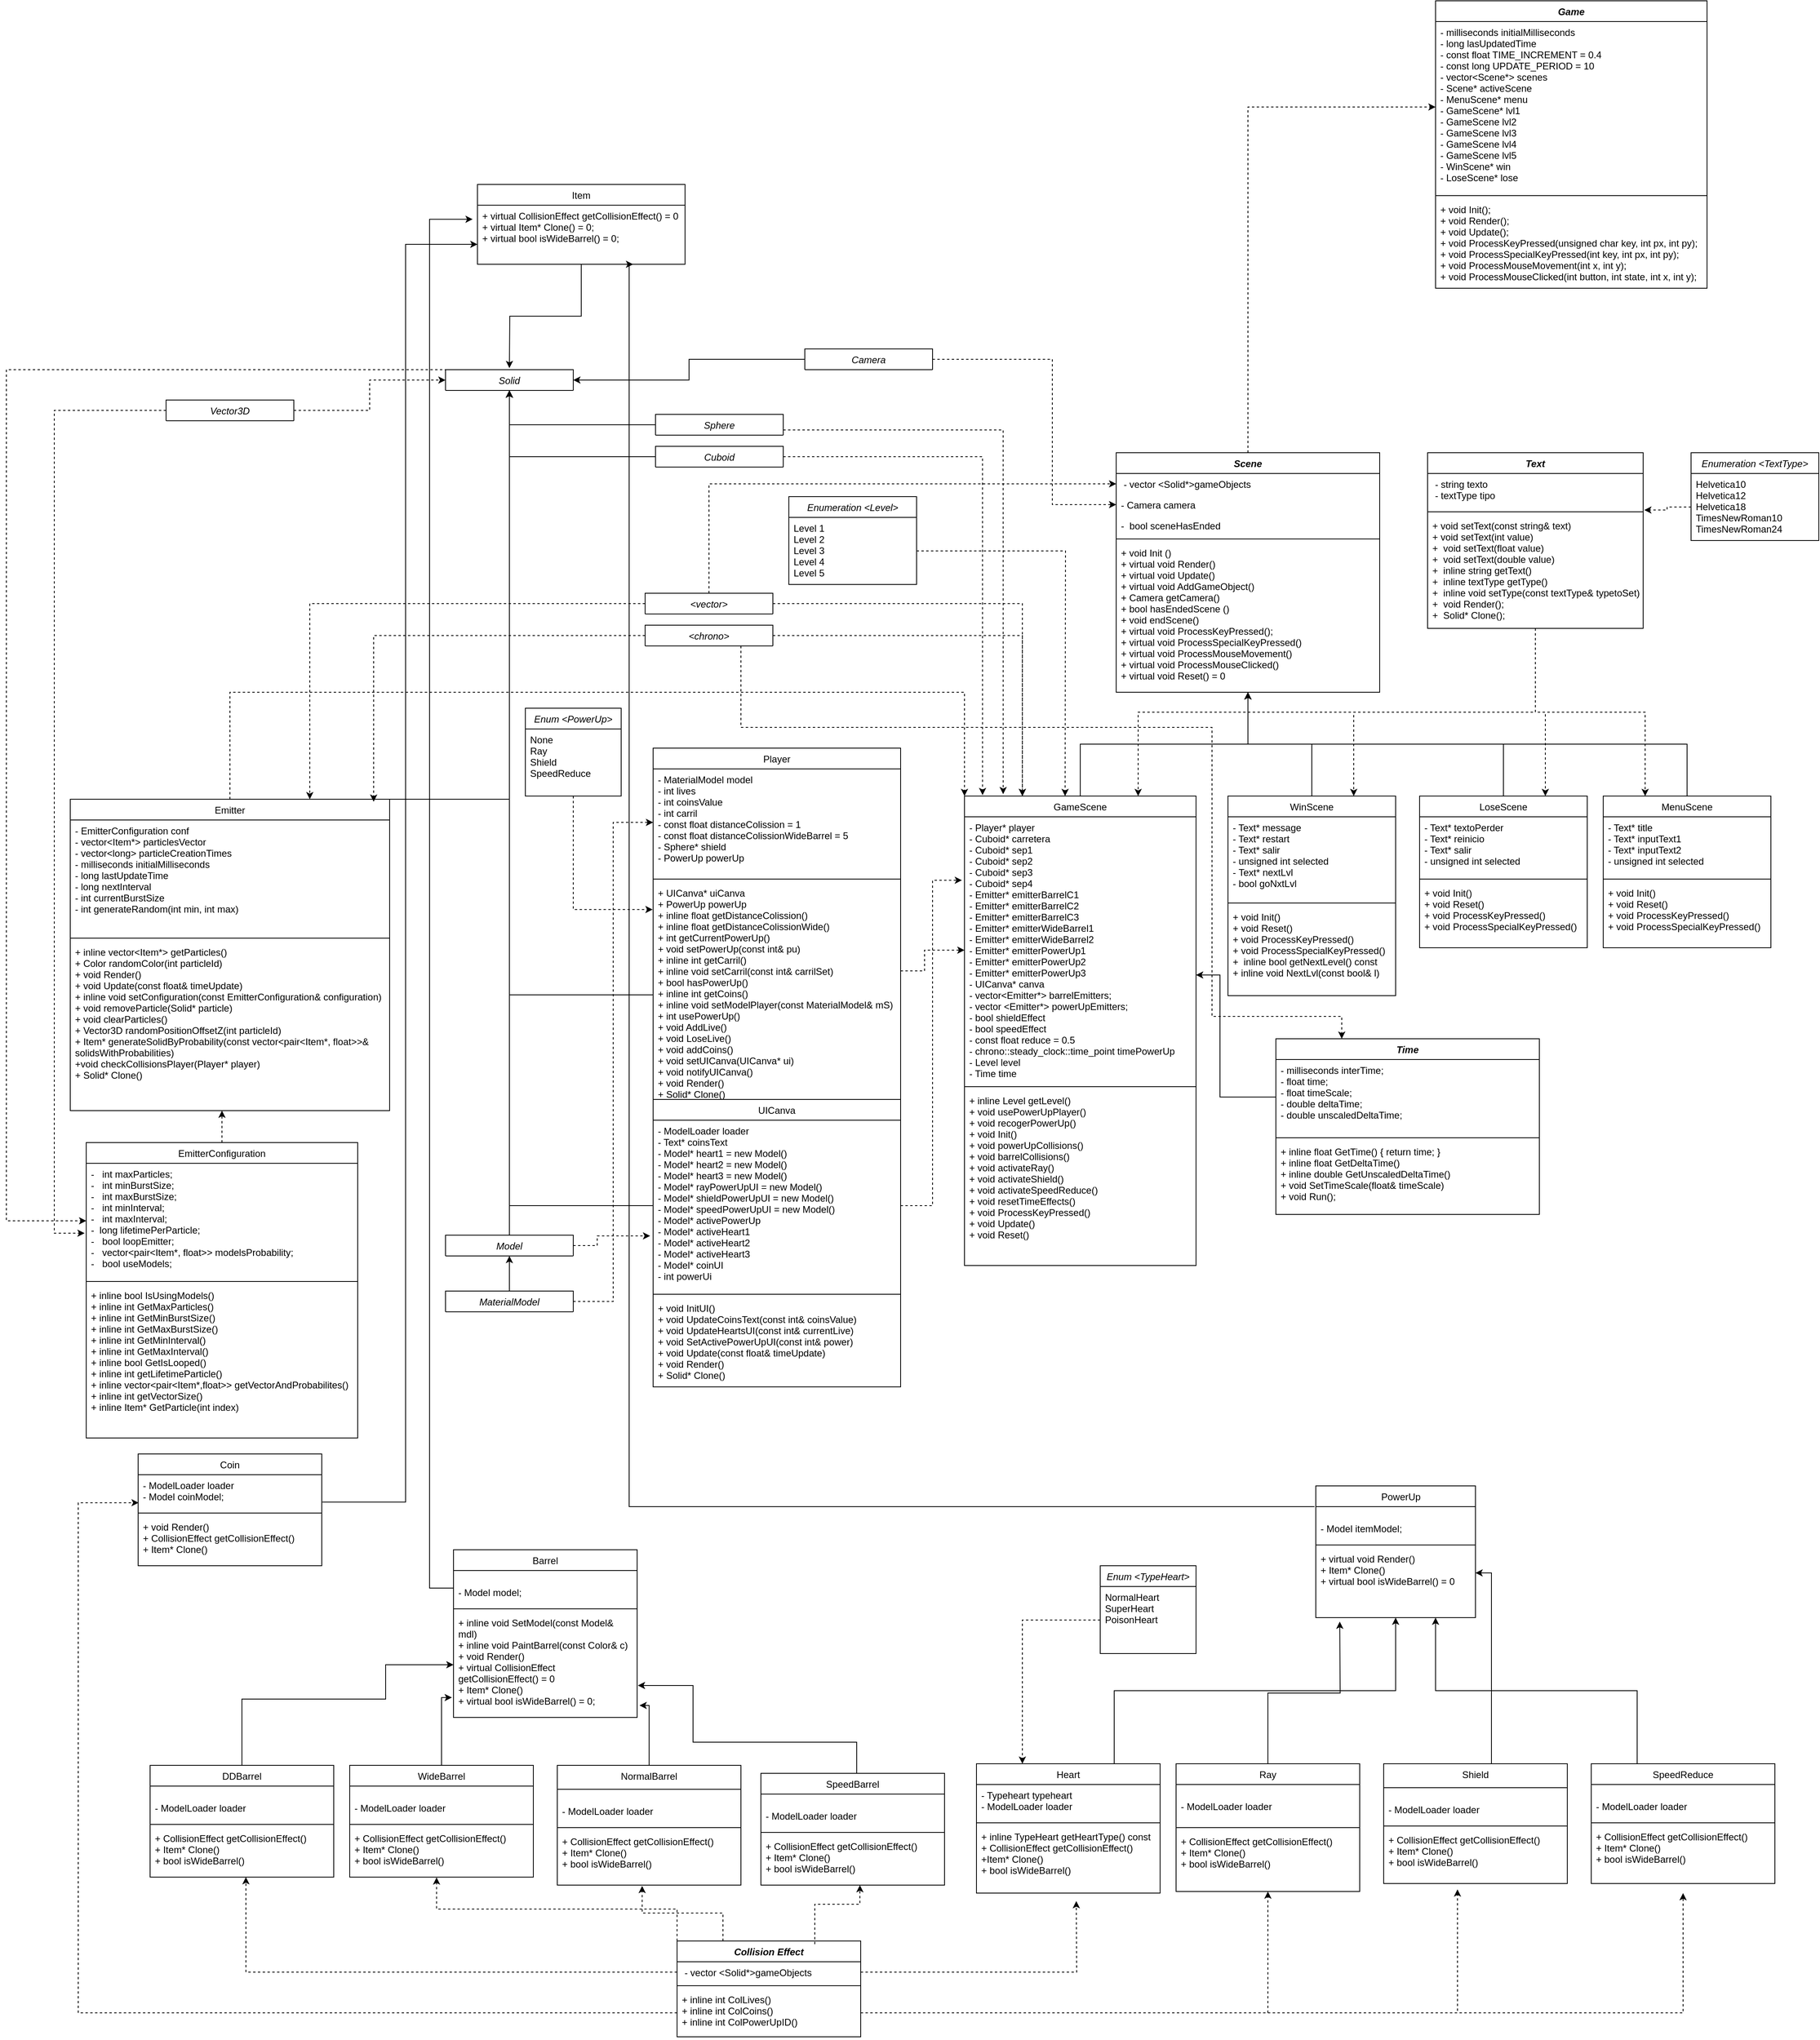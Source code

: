 <mxfile version="26.0.5">
  <diagram id="C5RBs43oDa-KdzZeNtuy" name="Page-1">
    <mxGraphModel grid="1" page="1" gridSize="10" guides="1" tooltips="1" connect="1" arrows="1" fold="1" pageScale="1" pageWidth="827" pageHeight="1169" math="0" shadow="0">
      <root>
        <mxCell id="WIyWlLk6GJQsqaUBKTNV-0" />
        <mxCell id="WIyWlLk6GJQsqaUBKTNV-1" parent="WIyWlLk6GJQsqaUBKTNV-0" />
        <mxCell id="qyGvKozQ2ItO-eMo8t-X-61" style="edgeStyle=orthogonalEdgeStyle;rounded=0;orthogonalLoop=1;jettySize=auto;html=1;exitX=0.5;exitY=0;exitDx=0;exitDy=0;entryX=0;entryY=0.5;entryDx=0;entryDy=0;dashed=1;" edge="1" parent="WIyWlLk6GJQsqaUBKTNV-1" source="zkfFHV4jXpPFQw0GAbJ--0" target="qyGvKozQ2ItO-eMo8t-X-56">
          <mxGeometry relative="1" as="geometry" />
        </mxCell>
        <mxCell id="zkfFHV4jXpPFQw0GAbJ--0" value="Scene" style="swimlane;fontStyle=3;align=center;verticalAlign=top;childLayout=stackLayout;horizontal=1;startSize=26;horizontalStack=0;resizeParent=1;resizeLast=0;collapsible=1;marginBottom=0;rounded=0;shadow=0;strokeWidth=1;" vertex="1" parent="WIyWlLk6GJQsqaUBKTNV-1">
          <mxGeometry x="-190" y="-494" width="330" height="300" as="geometry">
            <mxRectangle x="230" y="140" width="160" height="26" as="alternateBounds" />
          </mxGeometry>
        </mxCell>
        <mxCell id="zkfFHV4jXpPFQw0GAbJ--1" value=" - vector &lt;Solid*&gt;gameObjects" style="text;align=left;verticalAlign=top;spacingLeft=4;spacingRight=4;overflow=hidden;rotatable=0;points=[[0,0.5],[1,0.5]];portConstraint=eastwest;" vertex="1" parent="zkfFHV4jXpPFQw0GAbJ--0">
          <mxGeometry y="26" width="330" height="26" as="geometry" />
        </mxCell>
        <mxCell id="zkfFHV4jXpPFQw0GAbJ--2" value="- Camera camera" style="text;align=left;verticalAlign=top;spacingLeft=4;spacingRight=4;overflow=hidden;rotatable=0;points=[[0,0.5],[1,0.5]];portConstraint=eastwest;rounded=0;shadow=0;html=0;" vertex="1" parent="zkfFHV4jXpPFQw0GAbJ--0">
          <mxGeometry y="52" width="330" height="26" as="geometry" />
        </mxCell>
        <mxCell id="zkfFHV4jXpPFQw0GAbJ--3" value="-  bool sceneHasEnded" style="text;align=left;verticalAlign=top;spacingLeft=4;spacingRight=4;overflow=hidden;rotatable=0;points=[[0,0.5],[1,0.5]];portConstraint=eastwest;rounded=0;shadow=0;html=0;" vertex="1" parent="zkfFHV4jXpPFQw0GAbJ--0">
          <mxGeometry y="78" width="330" height="26" as="geometry" />
        </mxCell>
        <mxCell id="zkfFHV4jXpPFQw0GAbJ--4" value="" style="line;html=1;strokeWidth=1;align=left;verticalAlign=middle;spacingTop=-1;spacingLeft=3;spacingRight=3;rotatable=0;labelPosition=right;points=[];portConstraint=eastwest;" vertex="1" parent="zkfFHV4jXpPFQw0GAbJ--0">
          <mxGeometry y="104" width="330" height="8" as="geometry" />
        </mxCell>
        <mxCell id="zkfFHV4jXpPFQw0GAbJ--5" value="+ void Init ()&#xa;+ virtual void Render()&#xa;+ virtual void Update()&#xa;+ virtual void AddGameObject()&#xa;+ Camera getCamera()&#xa;+ bool hasEndedScene ()&#xa;+ void endScene()&#xa;+ virtual void ProcessKeyPressed();&#xa;+ virtual void ProcessSpecialKeyPressed()&#xa;+ virtual void ProcessMouseMovement()&#xa;+ virtual void ProcessMouseClicked()&#xa;+ virtual void Reset() = 0&#xa;" style="text;align=left;verticalAlign=top;spacingLeft=4;spacingRight=4;overflow=hidden;rotatable=0;points=[[0,0.5],[1,0.5]];portConstraint=eastwest;" vertex="1" parent="zkfFHV4jXpPFQw0GAbJ--0">
          <mxGeometry y="112" width="330" height="178" as="geometry" />
        </mxCell>
        <mxCell id="qyGvKozQ2ItO-eMo8t-X-40" style="edgeStyle=orthogonalEdgeStyle;rounded=0;orthogonalLoop=1;jettySize=auto;html=1;exitX=0.5;exitY=0;exitDx=0;exitDy=0;entryX=0.5;entryY=1;entryDx=0;entryDy=0;" edge="1" parent="WIyWlLk6GJQsqaUBKTNV-1" source="zkfFHV4jXpPFQw0GAbJ--6" target="zkfFHV4jXpPFQw0GAbJ--0">
          <mxGeometry relative="1" as="geometry" />
        </mxCell>
        <mxCell id="zkfFHV4jXpPFQw0GAbJ--6" value="GameScene" style="swimlane;fontStyle=0;align=center;verticalAlign=top;childLayout=stackLayout;horizontal=1;startSize=26;horizontalStack=0;resizeParent=1;resizeLast=0;collapsible=1;marginBottom=0;rounded=0;shadow=0;strokeWidth=1;" vertex="1" parent="WIyWlLk6GJQsqaUBKTNV-1">
          <mxGeometry x="-380" y="-64" width="290" height="588" as="geometry">
            <mxRectangle x="120" y="360" width="160" height="26" as="alternateBounds" />
          </mxGeometry>
        </mxCell>
        <mxCell id="zkfFHV4jXpPFQw0GAbJ--7" value="- Player* player&#xa;- Cuboid* carretera&#xa;- Cuboid* sep1&#xa;- Cuboid* sep2&#xa;- Cuboid* sep3&#xa;- Cuboid* sep4 &#xa;- Emitter* emitterBarrelC1 &#xa;- Emitter* emitterBarrelC2 &#xa;- Emitter* emitterBarrelC3 &#xa;- Emitter* emitterWideBarrel1 &#xa;- Emitter* emitterWideBarrel2 &#xa;- Emitter* emitterPowerUp1 &#xa;- Emitter* emitterPowerUp2 &#xa;- Emitter* emitterPowerUp3 &#xa;- UICanva* canva&#xa;- vector&lt;Emitter*&gt; barrelEmitters;&#xa;- vector &lt;Emitter*&gt; powerUpEmitters;&#xa;- bool shieldEffect &#xa;- bool speedEffect&#xa;- const float reduce = 0.5&#xa;- chrono::steady_clock::time_point timePowerUp&#xa;- Level level&#xa;- Time time" style="text;align=left;verticalAlign=top;spacingLeft=4;spacingRight=4;overflow=hidden;rotatable=0;points=[[0,0.5],[1,0.5]];portConstraint=eastwest;" vertex="1" parent="zkfFHV4jXpPFQw0GAbJ--6">
          <mxGeometry y="26" width="290" height="334" as="geometry" />
        </mxCell>
        <mxCell id="zkfFHV4jXpPFQw0GAbJ--9" value="" style="line;html=1;strokeWidth=1;align=left;verticalAlign=middle;spacingTop=-1;spacingLeft=3;spacingRight=3;rotatable=0;labelPosition=right;points=[];portConstraint=eastwest;" vertex="1" parent="zkfFHV4jXpPFQw0GAbJ--6">
          <mxGeometry y="360" width="290" height="8" as="geometry" />
        </mxCell>
        <mxCell id="zkfFHV4jXpPFQw0GAbJ--10" value="+ inline Level getLevel() &#xa;+ void usePowerUpPlayer()&#xa;+ void recogerPowerUp()&#xa;+ void Init()&#xa;+ void powerUpCollisions()&#xa;+ void barrelCollisions()&#xa;+ void activateRay()&#xa;+ void activateShield()&#xa;+ void activateSpeedReduce()&#xa;+ void resetTimeEffects()&#xa;+ void ProcessKeyPressed()&#xa;+ void Update()&#xa;+ void Reset()" style="text;align=left;verticalAlign=top;spacingLeft=4;spacingRight=4;overflow=hidden;rotatable=0;points=[[0,0.5],[1,0.5]];portConstraint=eastwest;fontStyle=0" vertex="1" parent="zkfFHV4jXpPFQw0GAbJ--6">
          <mxGeometry y="368" width="290" height="212" as="geometry" />
        </mxCell>
        <mxCell id="qyGvKozQ2ItO-eMo8t-X-0" value="Enumeration &lt;Level&gt;" style="swimlane;fontStyle=2;align=center;verticalAlign=top;childLayout=stackLayout;horizontal=1;startSize=26;horizontalStack=0;resizeParent=1;resizeLast=0;collapsible=1;marginBottom=0;rounded=0;shadow=0;strokeWidth=1;" vertex="1" parent="WIyWlLk6GJQsqaUBKTNV-1">
          <mxGeometry x="-600" y="-439" width="160" height="110" as="geometry">
            <mxRectangle x="230" y="140" width="160" height="26" as="alternateBounds" />
          </mxGeometry>
        </mxCell>
        <mxCell id="qyGvKozQ2ItO-eMo8t-X-2" value="Level 1&#xa;Level 2&#xa;Level 3&#xa;Level 4 &#xa;Level 5" style="text;align=left;verticalAlign=top;spacingLeft=4;spacingRight=4;overflow=hidden;rotatable=0;points=[[0,0.5],[1,0.5]];portConstraint=eastwest;rounded=0;shadow=0;html=0;" vertex="1" parent="qyGvKozQ2ItO-eMo8t-X-0">
          <mxGeometry y="26" width="160" height="84" as="geometry" />
        </mxCell>
        <mxCell id="qyGvKozQ2ItO-eMo8t-X-23" style="edgeStyle=orthogonalEdgeStyle;rounded=0;orthogonalLoop=1;jettySize=auto;html=1;exitX=0.5;exitY=0;exitDx=0;exitDy=0;entryX=0.5;entryY=1;entryDx=0;entryDy=0;" edge="1" parent="WIyWlLk6GJQsqaUBKTNV-1" source="qyGvKozQ2ItO-eMo8t-X-16" target="zkfFHV4jXpPFQw0GAbJ--0">
          <mxGeometry relative="1" as="geometry" />
        </mxCell>
        <mxCell id="qyGvKozQ2ItO-eMo8t-X-16" value="WinScene" style="swimlane;fontStyle=0;align=center;verticalAlign=top;childLayout=stackLayout;horizontal=1;startSize=26;horizontalStack=0;resizeParent=1;resizeLast=0;collapsible=1;marginBottom=0;rounded=0;shadow=0;strokeWidth=1;" vertex="1" parent="WIyWlLk6GJQsqaUBKTNV-1">
          <mxGeometry x="-50" y="-64" width="210" height="250" as="geometry">
            <mxRectangle x="120" y="360" width="160" height="26" as="alternateBounds" />
          </mxGeometry>
        </mxCell>
        <mxCell id="qyGvKozQ2ItO-eMo8t-X-17" value="- Text* message&#xa;- Text* restart&#xa;- Text* salir&#xa;- unsigned int selected&#xa;- Text* nextLvl&#xa;- bool goNxtLvl&#xa;&#xa;" style="text;align=left;verticalAlign=top;spacingLeft=4;spacingRight=4;overflow=hidden;rotatable=0;points=[[0,0.5],[1,0.5]];portConstraint=eastwest;" vertex="1" parent="qyGvKozQ2ItO-eMo8t-X-16">
          <mxGeometry y="26" width="210" height="104" as="geometry" />
        </mxCell>
        <mxCell id="qyGvKozQ2ItO-eMo8t-X-18" value="" style="line;html=1;strokeWidth=1;align=left;verticalAlign=middle;spacingTop=-1;spacingLeft=3;spacingRight=3;rotatable=0;labelPosition=right;points=[];portConstraint=eastwest;" vertex="1" parent="qyGvKozQ2ItO-eMo8t-X-16">
          <mxGeometry y="130" width="210" height="8" as="geometry" />
        </mxCell>
        <mxCell id="qyGvKozQ2ItO-eMo8t-X-19" value="+ void Init()&#xa;+ void Reset()&#xa;+ void ProcessKeyPressed()&#xa;+ void ProcessSpecialKeyPressed()&#xa;+  inline bool getNextLevel() const&#xa;+ inline void NextLvl(const bool&amp; l) " style="text;align=left;verticalAlign=top;spacingLeft=4;spacingRight=4;overflow=hidden;rotatable=0;points=[[0,0.5],[1,0.5]];portConstraint=eastwest;fontStyle=0" vertex="1" parent="qyGvKozQ2ItO-eMo8t-X-16">
          <mxGeometry y="138" width="210" height="102" as="geometry" />
        </mxCell>
        <mxCell id="eUKd4wo9xv5tM5uWWKsk-11" style="edgeStyle=orthogonalEdgeStyle;rounded=0;orthogonalLoop=1;jettySize=auto;html=1;exitX=0.5;exitY=0;exitDx=0;exitDy=0;entryX=0;entryY=0.5;entryDx=0;entryDy=0;dashed=1;" edge="1" parent="WIyWlLk6GJQsqaUBKTNV-1" source="qyGvKozQ2ItO-eMo8t-X-24" target="zkfFHV4jXpPFQw0GAbJ--1">
          <mxGeometry relative="1" as="geometry" />
        </mxCell>
        <mxCell id="eUKd4wo9xv5tM5uWWKsk-18" style="edgeStyle=orthogonalEdgeStyle;rounded=0;orthogonalLoop=1;jettySize=auto;html=1;exitX=1;exitY=0.5;exitDx=0;exitDy=0;entryX=0.25;entryY=0;entryDx=0;entryDy=0;dashed=1;" edge="1" parent="WIyWlLk6GJQsqaUBKTNV-1" source="qyGvKozQ2ItO-eMo8t-X-24" target="zkfFHV4jXpPFQw0GAbJ--6">
          <mxGeometry relative="1" as="geometry" />
        </mxCell>
        <mxCell id="eUKd4wo9xv5tM5uWWKsk-50" style="edgeStyle=elbowEdgeStyle;rounded=0;orthogonalLoop=1;jettySize=auto;html=1;exitX=0;exitY=0.5;exitDx=0;exitDy=0;entryX=0.75;entryY=0;entryDx=0;entryDy=0;dashed=1;" edge="1" parent="WIyWlLk6GJQsqaUBKTNV-1" source="qyGvKozQ2ItO-eMo8t-X-24" target="eUKd4wo9xv5tM5uWWKsk-36">
          <mxGeometry relative="1" as="geometry">
            <Array as="points">
              <mxPoint x="-1200" y="-180" />
            </Array>
          </mxGeometry>
        </mxCell>
        <mxCell id="qyGvKozQ2ItO-eMo8t-X-24" value="&lt;vector&gt;" style="swimlane;fontStyle=2;align=center;verticalAlign=top;childLayout=stackLayout;horizontal=1;startSize=26;horizontalStack=0;resizeParent=1;resizeLast=0;collapsible=1;marginBottom=0;rounded=0;shadow=0;strokeWidth=1;" collapsed="1" vertex="1" parent="WIyWlLk6GJQsqaUBKTNV-1">
          <mxGeometry x="-780" y="-318" width="160" height="26" as="geometry">
            <mxRectangle x="-180" y="700" width="160" height="30" as="alternateBounds" />
          </mxGeometry>
        </mxCell>
        <mxCell id="eUKd4wo9xv5tM5uWWKsk-17" style="edgeStyle=orthogonalEdgeStyle;rounded=0;orthogonalLoop=1;jettySize=auto;html=1;exitX=1;exitY=0.5;exitDx=0;exitDy=0;entryX=0.25;entryY=0;entryDx=0;entryDy=0;dashed=1;" edge="1" parent="WIyWlLk6GJQsqaUBKTNV-1" source="qyGvKozQ2ItO-eMo8t-X-26" target="zkfFHV4jXpPFQw0GAbJ--6">
          <mxGeometry relative="1" as="geometry" />
        </mxCell>
        <mxCell id="4nb4BcyhLwAWRvv1Huzy-9" style="edgeStyle=orthogonalEdgeStyle;rounded=0;orthogonalLoop=1;jettySize=auto;html=1;exitX=0.75;exitY=1;exitDx=0;exitDy=0;entryX=0.25;entryY=0;entryDx=0;entryDy=0;dashed=1;" edge="1" parent="WIyWlLk6GJQsqaUBKTNV-1" source="qyGvKozQ2ItO-eMo8t-X-26" target="4nb4BcyhLwAWRvv1Huzy-0">
          <mxGeometry relative="1" as="geometry">
            <Array as="points">
              <mxPoint x="-660" y="-150" />
              <mxPoint x="-70" y="-150" />
              <mxPoint x="-70" y="212" />
            </Array>
          </mxGeometry>
        </mxCell>
        <mxCell id="qyGvKozQ2ItO-eMo8t-X-26" value="&lt;chrono&gt;" style="swimlane;fontStyle=2;align=center;verticalAlign=top;childLayout=stackLayout;horizontal=1;startSize=26;horizontalStack=0;resizeParent=1;resizeLast=0;collapsible=1;marginBottom=0;rounded=0;shadow=0;strokeWidth=1;" collapsed="1" vertex="1" parent="WIyWlLk6GJQsqaUBKTNV-1">
          <mxGeometry x="-780" y="-278" width="160" height="26" as="geometry">
            <mxRectangle x="-180" y="750" width="160" height="30" as="alternateBounds" />
          </mxGeometry>
        </mxCell>
        <mxCell id="qyGvKozQ2ItO-eMo8t-X-34" style="edgeStyle=orthogonalEdgeStyle;rounded=0;orthogonalLoop=1;jettySize=auto;html=1;exitX=0.5;exitY=0;exitDx=0;exitDy=0;entryX=0.5;entryY=1;entryDx=0;entryDy=0;" edge="1" parent="WIyWlLk6GJQsqaUBKTNV-1" source="qyGvKozQ2ItO-eMo8t-X-30" target="zkfFHV4jXpPFQw0GAbJ--0">
          <mxGeometry relative="1" as="geometry" />
        </mxCell>
        <mxCell id="qyGvKozQ2ItO-eMo8t-X-30" value="LoseScene" style="swimlane;fontStyle=0;align=center;verticalAlign=top;childLayout=stackLayout;horizontal=1;startSize=26;horizontalStack=0;resizeParent=1;resizeLast=0;collapsible=1;marginBottom=0;rounded=0;shadow=0;strokeWidth=1;" vertex="1" parent="WIyWlLk6GJQsqaUBKTNV-1">
          <mxGeometry x="190" y="-64" width="210" height="190" as="geometry">
            <mxRectangle x="120" y="360" width="160" height="26" as="alternateBounds" />
          </mxGeometry>
        </mxCell>
        <mxCell id="qyGvKozQ2ItO-eMo8t-X-31" value="- Text* textoPerder&#xa;- Text* reinicio&#xa;- Text* salir&#xa;- unsigned int selected" style="text;align=left;verticalAlign=top;spacingLeft=4;spacingRight=4;overflow=hidden;rotatable=0;points=[[0,0.5],[1,0.5]];portConstraint=eastwest;" vertex="1" parent="qyGvKozQ2ItO-eMo8t-X-30">
          <mxGeometry y="26" width="210" height="74" as="geometry" />
        </mxCell>
        <mxCell id="qyGvKozQ2ItO-eMo8t-X-32" value="" style="line;html=1;strokeWidth=1;align=left;verticalAlign=middle;spacingTop=-1;spacingLeft=3;spacingRight=3;rotatable=0;labelPosition=right;points=[];portConstraint=eastwest;" vertex="1" parent="qyGvKozQ2ItO-eMo8t-X-30">
          <mxGeometry y="100" width="210" height="8" as="geometry" />
        </mxCell>
        <mxCell id="qyGvKozQ2ItO-eMo8t-X-33" value="+ void Init()&#xa;+ void Reset()&#xa;+ void ProcessKeyPressed()&#xa;+ void ProcessSpecialKeyPressed()" style="text;align=left;verticalAlign=top;spacingLeft=4;spacingRight=4;overflow=hidden;rotatable=0;points=[[0,0.5],[1,0.5]];portConstraint=eastwest;fontStyle=0" vertex="1" parent="qyGvKozQ2ItO-eMo8t-X-30">
          <mxGeometry y="108" width="210" height="82" as="geometry" />
        </mxCell>
        <mxCell id="qyGvKozQ2ItO-eMo8t-X-39" style="edgeStyle=orthogonalEdgeStyle;rounded=0;orthogonalLoop=1;jettySize=auto;html=1;exitX=0.5;exitY=0;exitDx=0;exitDy=0;entryX=0.5;entryY=1;entryDx=0;entryDy=0;" edge="1" parent="WIyWlLk6GJQsqaUBKTNV-1" source="qyGvKozQ2ItO-eMo8t-X-35" target="zkfFHV4jXpPFQw0GAbJ--0">
          <mxGeometry relative="1" as="geometry" />
        </mxCell>
        <mxCell id="qyGvKozQ2ItO-eMo8t-X-35" value="MenuScene" style="swimlane;fontStyle=0;align=center;verticalAlign=top;childLayout=stackLayout;horizontal=1;startSize=26;horizontalStack=0;resizeParent=1;resizeLast=0;collapsible=1;marginBottom=0;rounded=0;shadow=0;strokeWidth=1;" vertex="1" parent="WIyWlLk6GJQsqaUBKTNV-1">
          <mxGeometry x="420" y="-64" width="210" height="190" as="geometry">
            <mxRectangle x="120" y="360" width="160" height="26" as="alternateBounds" />
          </mxGeometry>
        </mxCell>
        <mxCell id="qyGvKozQ2ItO-eMo8t-X-36" value="- Text* title&#xa;- Text* inputText1&#xa;- Text* inputText2&#xa;- unsigned int selected" style="text;align=left;verticalAlign=top;spacingLeft=4;spacingRight=4;overflow=hidden;rotatable=0;points=[[0,0.5],[1,0.5]];portConstraint=eastwest;" vertex="1" parent="qyGvKozQ2ItO-eMo8t-X-35">
          <mxGeometry y="26" width="210" height="74" as="geometry" />
        </mxCell>
        <mxCell id="qyGvKozQ2ItO-eMo8t-X-37" value="" style="line;html=1;strokeWidth=1;align=left;verticalAlign=middle;spacingTop=-1;spacingLeft=3;spacingRight=3;rotatable=0;labelPosition=right;points=[];portConstraint=eastwest;" vertex="1" parent="qyGvKozQ2ItO-eMo8t-X-35">
          <mxGeometry y="100" width="210" height="8" as="geometry" />
        </mxCell>
        <mxCell id="qyGvKozQ2ItO-eMo8t-X-38" value="+ void Init()&#xa;+ void Reset()&#xa;+ void ProcessKeyPressed()&#xa;+ void ProcessSpecialKeyPressed()" style="text;align=left;verticalAlign=top;spacingLeft=4;spacingRight=4;overflow=hidden;rotatable=0;points=[[0,0.5],[1,0.5]];portConstraint=eastwest;fontStyle=0" vertex="1" parent="qyGvKozQ2ItO-eMo8t-X-35">
          <mxGeometry y="108" width="210" height="82" as="geometry" />
        </mxCell>
        <mxCell id="qyGvKozQ2ItO-eMo8t-X-50" style="edgeStyle=orthogonalEdgeStyle;rounded=0;orthogonalLoop=1;jettySize=auto;html=1;exitX=0.5;exitY=1;exitDx=0;exitDy=0;entryX=0.25;entryY=0;entryDx=0;entryDy=0;dashed=1;" edge="1" parent="WIyWlLk6GJQsqaUBKTNV-1" source="qyGvKozQ2ItO-eMo8t-X-41" target="qyGvKozQ2ItO-eMo8t-X-35">
          <mxGeometry relative="1" as="geometry" />
        </mxCell>
        <mxCell id="qyGvKozQ2ItO-eMo8t-X-51" style="edgeStyle=orthogonalEdgeStyle;rounded=0;orthogonalLoop=1;jettySize=auto;html=1;exitX=0.5;exitY=1;exitDx=0;exitDy=0;entryX=0.75;entryY=0;entryDx=0;entryDy=0;dashed=1;" edge="1" parent="WIyWlLk6GJQsqaUBKTNV-1" source="qyGvKozQ2ItO-eMo8t-X-41" target="qyGvKozQ2ItO-eMo8t-X-30">
          <mxGeometry relative="1" as="geometry" />
        </mxCell>
        <mxCell id="qyGvKozQ2ItO-eMo8t-X-52" style="edgeStyle=orthogonalEdgeStyle;rounded=0;orthogonalLoop=1;jettySize=auto;html=1;exitX=0.5;exitY=1;exitDx=0;exitDy=0;entryX=0.75;entryY=0;entryDx=0;entryDy=0;dashed=1;" edge="1" parent="WIyWlLk6GJQsqaUBKTNV-1" source="qyGvKozQ2ItO-eMo8t-X-41" target="qyGvKozQ2ItO-eMo8t-X-16">
          <mxGeometry relative="1" as="geometry" />
        </mxCell>
        <mxCell id="qyGvKozQ2ItO-eMo8t-X-53" style="edgeStyle=orthogonalEdgeStyle;rounded=0;orthogonalLoop=1;jettySize=auto;html=1;exitX=0.5;exitY=1;exitDx=0;exitDy=0;entryX=0.75;entryY=0;entryDx=0;entryDy=0;dashed=1;" edge="1" parent="WIyWlLk6GJQsqaUBKTNV-1" source="qyGvKozQ2ItO-eMo8t-X-41" target="zkfFHV4jXpPFQw0GAbJ--6">
          <mxGeometry relative="1" as="geometry" />
        </mxCell>
        <mxCell id="qyGvKozQ2ItO-eMo8t-X-41" value="Text" style="swimlane;fontStyle=3;align=center;verticalAlign=top;childLayout=stackLayout;horizontal=1;startSize=26;horizontalStack=0;resizeParent=1;resizeLast=0;collapsible=1;marginBottom=0;rounded=0;shadow=0;strokeWidth=1;" vertex="1" parent="WIyWlLk6GJQsqaUBKTNV-1">
          <mxGeometry x="200" y="-494" width="270" height="220" as="geometry">
            <mxRectangle x="230" y="140" width="160" height="26" as="alternateBounds" />
          </mxGeometry>
        </mxCell>
        <mxCell id="qyGvKozQ2ItO-eMo8t-X-42" value=" - string texto&#xa; - textType tipo" style="text;align=left;verticalAlign=top;spacingLeft=4;spacingRight=4;overflow=hidden;rotatable=0;points=[[0,0.5],[1,0.5]];portConstraint=eastwest;" vertex="1" parent="qyGvKozQ2ItO-eMo8t-X-41">
          <mxGeometry y="26" width="270" height="44" as="geometry" />
        </mxCell>
        <mxCell id="qyGvKozQ2ItO-eMo8t-X-45" value="" style="line;html=1;strokeWidth=1;align=left;verticalAlign=middle;spacingTop=-1;spacingLeft=3;spacingRight=3;rotatable=0;labelPosition=right;points=[];portConstraint=eastwest;" vertex="1" parent="qyGvKozQ2ItO-eMo8t-X-41">
          <mxGeometry y="70" width="270" height="8" as="geometry" />
        </mxCell>
        <mxCell id="qyGvKozQ2ItO-eMo8t-X-46" value="+ void setText(const string&amp; text)&#xa;+ void setText(int value)&#xa;+  void setText(float value) &#xa;+  void setText(double value)&#xa;+  inline string getText()&#xa;+  inline textType getType() &#xa;+  inline void setType(const textType&amp; typetoSet)&#xa;+  void Render();&#xa;+  Solid* Clone();" style="text;align=left;verticalAlign=top;spacingLeft=4;spacingRight=4;overflow=hidden;rotatable=0;points=[[0,0.5],[1,0.5]];portConstraint=eastwest;" vertex="1" parent="qyGvKozQ2ItO-eMo8t-X-41">
          <mxGeometry y="78" width="270" height="132" as="geometry" />
        </mxCell>
        <mxCell id="qyGvKozQ2ItO-eMo8t-X-47" value="Enumeration &lt;TextType&gt;" style="swimlane;fontStyle=2;align=center;verticalAlign=top;childLayout=stackLayout;horizontal=1;startSize=26;horizontalStack=0;resizeParent=1;resizeLast=0;collapsible=1;marginBottom=0;rounded=0;shadow=0;strokeWidth=1;" vertex="1" parent="WIyWlLk6GJQsqaUBKTNV-1">
          <mxGeometry x="530" y="-494" width="160" height="110" as="geometry">
            <mxRectangle x="230" y="140" width="160" height="26" as="alternateBounds" />
          </mxGeometry>
        </mxCell>
        <mxCell id="qyGvKozQ2ItO-eMo8t-X-48" value="Helvetica10&#xa;Helvetica12&#xa;Helvetica18&#xa;TimesNewRoman10&#xa;TimesNewRoman24" style="text;align=left;verticalAlign=top;spacingLeft=4;spacingRight=4;overflow=hidden;rotatable=0;points=[[0,0.5],[1,0.5]];portConstraint=eastwest;rounded=0;shadow=0;html=0;" vertex="1" parent="qyGvKozQ2ItO-eMo8t-X-47">
          <mxGeometry y="26" width="160" height="84" as="geometry" />
        </mxCell>
        <mxCell id="qyGvKozQ2ItO-eMo8t-X-49" style="edgeStyle=orthogonalEdgeStyle;rounded=0;orthogonalLoop=1;jettySize=auto;html=1;exitX=0;exitY=0.5;exitDx=0;exitDy=0;entryX=1.005;entryY=1.041;entryDx=0;entryDy=0;entryPerimeter=0;dashed=1;" edge="1" parent="WIyWlLk6GJQsqaUBKTNV-1" source="qyGvKozQ2ItO-eMo8t-X-48" target="qyGvKozQ2ItO-eMo8t-X-42">
          <mxGeometry relative="1" as="geometry" />
        </mxCell>
        <mxCell id="qyGvKozQ2ItO-eMo8t-X-55" value="Game" style="swimlane;fontStyle=3;align=center;verticalAlign=top;childLayout=stackLayout;horizontal=1;startSize=26;horizontalStack=0;resizeParent=1;resizeLast=0;collapsible=1;marginBottom=0;rounded=0;shadow=0;strokeWidth=1;" vertex="1" parent="WIyWlLk6GJQsqaUBKTNV-1">
          <mxGeometry x="210" y="-1060" width="340" height="360" as="geometry">
            <mxRectangle x="230" y="140" width="160" height="26" as="alternateBounds" />
          </mxGeometry>
        </mxCell>
        <mxCell id="qyGvKozQ2ItO-eMo8t-X-56" value="- milliseconds initialMilliseconds&#xa;- long lasUpdatedTime&#xa;- const float TIME_INCREMENT = 0.4&#xa;- const long UPDATE_PERIOD = 10&#xa;- vector&lt;Scene*&gt; scenes&#xa;- Scene* activeScene&#xa;- MenuScene* menu&#xa;- GameScene* lvl1&#xa;- GameScene lvl2&#xa;- GameScene lvl3&#xa;- GameScene lvl4&#xa;- GameScene lvl5&#xa;- WinScene* win&#xa;- LoseScene* lose" style="text;align=left;verticalAlign=top;spacingLeft=4;spacingRight=4;overflow=hidden;rotatable=0;points=[[0,0.5],[1,0.5]];portConstraint=eastwest;" vertex="1" parent="qyGvKozQ2ItO-eMo8t-X-55">
          <mxGeometry y="26" width="340" height="214" as="geometry" />
        </mxCell>
        <mxCell id="qyGvKozQ2ItO-eMo8t-X-59" value="" style="line;html=1;strokeWidth=1;align=left;verticalAlign=middle;spacingTop=-1;spacingLeft=3;spacingRight=3;rotatable=0;labelPosition=right;points=[];portConstraint=eastwest;" vertex="1" parent="qyGvKozQ2ItO-eMo8t-X-55">
          <mxGeometry y="240" width="340" height="8" as="geometry" />
        </mxCell>
        <mxCell id="qyGvKozQ2ItO-eMo8t-X-60" value="+ void Init();&#xa;+ void Render();&#xa;+ void Update();&#xa;+ void ProcessKeyPressed(unsigned char key, int px, int py);&#xa;+ void ProcessSpecialKeyPressed(int key, int px, int py);&#xa;+ void ProcessMouseMovement(int x, int y);&#xa;+ void ProcessMouseClicked(int button, int state, int x, int y);&#xa;" style="text;align=left;verticalAlign=top;spacingLeft=4;spacingRight=4;overflow=hidden;rotatable=0;points=[[0,0.5],[1,0.5]];portConstraint=eastwest;" vertex="1" parent="qyGvKozQ2ItO-eMo8t-X-55">
          <mxGeometry y="248" width="340" height="112" as="geometry" />
        </mxCell>
        <mxCell id="qyGvKozQ2ItO-eMo8t-X-62" value="Player" style="swimlane;fontStyle=0;align=center;verticalAlign=top;childLayout=stackLayout;horizontal=1;startSize=26;horizontalStack=0;resizeParent=1;resizeLast=0;collapsible=1;marginBottom=0;rounded=0;shadow=0;strokeWidth=1;" vertex="1" parent="WIyWlLk6GJQsqaUBKTNV-1">
          <mxGeometry x="-770" y="-124" width="310" height="450" as="geometry">
            <mxRectangle x="120" y="360" width="160" height="26" as="alternateBounds" />
          </mxGeometry>
        </mxCell>
        <mxCell id="qyGvKozQ2ItO-eMo8t-X-63" value="- MaterialModel model&#xa;- int lives&#xa;- int coinsValue&#xa;- int carril&#xa;- const float distanceColission = 1&#xa;- const float distanceColissionWideBarrel = 5&#xa;- Sphere* shield&#xa;- PowerUp powerUp" style="text;align=left;verticalAlign=top;spacingLeft=4;spacingRight=4;overflow=hidden;rotatable=0;points=[[0,0.5],[1,0.5]];portConstraint=eastwest;" vertex="1" parent="qyGvKozQ2ItO-eMo8t-X-62">
          <mxGeometry y="26" width="310" height="134" as="geometry" />
        </mxCell>
        <mxCell id="qyGvKozQ2ItO-eMo8t-X-64" value="" style="line;html=1;strokeWidth=1;align=left;verticalAlign=middle;spacingTop=-1;spacingLeft=3;spacingRight=3;rotatable=0;labelPosition=right;points=[];portConstraint=eastwest;" vertex="1" parent="qyGvKozQ2ItO-eMo8t-X-62">
          <mxGeometry y="160" width="310" height="8" as="geometry" />
        </mxCell>
        <mxCell id="qyGvKozQ2ItO-eMo8t-X-65" value="+ UICanva* uiCanva&#xa;+ PowerUp powerUp&#xa;+ inline float getDistanceColission()   &#xa;+ inline float getDistanceColissionWide() &#xa;+ int getCurrentPowerUp()&#xa;+ void setPowerUp(const int&amp; pu)&#xa;+ inline int getCarril() &#xa;+ inline void setCarril(const int&amp; carrilSet)&#xa;+ bool hasPowerUp() &#xa;+ inline int getCoins()&#xa;+ inline void setModelPlayer(const MaterialModel&amp; mS) &#xa;+ int usePowerUp()&#xa;+ void AddLive()&#xa;+ void LoseLive()&#xa;+ void addCoins()&#xa;+ void setUICanva(UICanva* ui)&#xa;+ void notifyUICanva()&#xa;+ void Render()&#xa;+ Solid* Clone()" style="text;align=left;verticalAlign=top;spacingLeft=4;spacingRight=4;overflow=hidden;rotatable=0;points=[[0,0.5],[1,0.5]];portConstraint=eastwest;fontStyle=0" vertex="1" parent="qyGvKozQ2ItO-eMo8t-X-62">
          <mxGeometry y="168" width="310" height="282" as="geometry" />
        </mxCell>
        <mxCell id="qyGvKozQ2ItO-eMo8t-X-67" value="UICanva" style="swimlane;fontStyle=0;align=center;verticalAlign=top;childLayout=stackLayout;horizontal=1;startSize=26;horizontalStack=0;resizeParent=1;resizeLast=0;collapsible=1;marginBottom=0;rounded=0;shadow=0;strokeWidth=1;" vertex="1" parent="WIyWlLk6GJQsqaUBKTNV-1">
          <mxGeometry x="-770" y="316" width="310" height="360" as="geometry">
            <mxRectangle x="-380" y="840" width="160" height="26" as="alternateBounds" />
          </mxGeometry>
        </mxCell>
        <mxCell id="qyGvKozQ2ItO-eMo8t-X-68" value="- ModelLoader loader&#xa;- Text* coinsText&#xa;- Model* heart1 = new Model()&#xa;- Model* heart2 = new Model()&#xa;- Model* heart3 = new Model()&#xa;- Model* rayPowerUpUI = new Model()&#xa;- Model* shieldPowerUpUI = new Model()&#xa;- Model* speedPowerUpUI = new Model()&#xa;- Model* activePowerUp &#xa;- Model* activeHeart1 &#xa;- Model* activeHeart2&#xa;- Model* activeHeart3 &#xa;- Model* coinUI &#xa;- int powerUi" style="text;align=left;verticalAlign=top;spacingLeft=4;spacingRight=4;overflow=hidden;rotatable=0;points=[[0,0.5],[1,0.5]];portConstraint=eastwest;" vertex="1" parent="qyGvKozQ2ItO-eMo8t-X-67">
          <mxGeometry y="26" width="310" height="214" as="geometry" />
        </mxCell>
        <mxCell id="qyGvKozQ2ItO-eMo8t-X-69" value="" style="line;html=1;strokeWidth=1;align=left;verticalAlign=middle;spacingTop=-1;spacingLeft=3;spacingRight=3;rotatable=0;labelPosition=right;points=[];portConstraint=eastwest;" vertex="1" parent="qyGvKozQ2ItO-eMo8t-X-67">
          <mxGeometry y="240" width="310" height="8" as="geometry" />
        </mxCell>
        <mxCell id="qyGvKozQ2ItO-eMo8t-X-70" value="+ void InitUI()&#xa;+ void UpdateCoinsText(const int&amp; coinsValue)    &#xa;+ void UpdateHeartsUI(const int&amp; currentLive)&#xa;+ void SetActivePowerUpUI(const int&amp; power)&#xa;+ void Update(const float&amp; timeUpdate)&#xa;+ void Render()&#xa;+ Solid* Clone()" style="text;align=left;verticalAlign=top;spacingLeft=4;spacingRight=4;overflow=hidden;rotatable=0;points=[[0,0.5],[1,0.5]];portConstraint=eastwest;fontStyle=0" vertex="1" parent="qyGvKozQ2ItO-eMo8t-X-67">
          <mxGeometry y="248" width="310" height="112" as="geometry" />
        </mxCell>
        <mxCell id="eUKd4wo9xv5tM5uWWKsk-30" style="edgeStyle=elbowEdgeStyle;rounded=0;orthogonalLoop=1;jettySize=auto;html=1;exitX=0.5;exitY=0;exitDx=0;exitDy=0;entryX=0.5;entryY=1;entryDx=0;entryDy=0;" edge="1" parent="WIyWlLk6GJQsqaUBKTNV-1" source="qyGvKozQ2ItO-eMo8t-X-72" target="eUKd4wo9xv5tM5uWWKsk-6">
          <mxGeometry relative="1" as="geometry">
            <Array as="points">
              <mxPoint x="-950" y="-24" />
            </Array>
          </mxGeometry>
        </mxCell>
        <mxCell id="qyGvKozQ2ItO-eMo8t-X-72" value="Model" style="swimlane;fontStyle=2;align=center;verticalAlign=top;childLayout=stackLayout;horizontal=1;startSize=26;horizontalStack=0;resizeParent=1;resizeLast=0;collapsible=1;marginBottom=0;rounded=0;shadow=0;strokeWidth=1;" collapsed="1" vertex="1" parent="WIyWlLk6GJQsqaUBKTNV-1">
          <mxGeometry x="-1030" y="486" width="160" height="26" as="geometry">
            <mxRectangle x="-180" y="700" width="160" height="30" as="alternateBounds" />
          </mxGeometry>
        </mxCell>
        <mxCell id="qyGvKozQ2ItO-eMo8t-X-73" style="edgeStyle=orthogonalEdgeStyle;rounded=0;orthogonalLoop=1;jettySize=auto;html=1;exitX=1;exitY=0.5;exitDx=0;exitDy=0;entryX=-0.012;entryY=0.677;entryDx=0;entryDy=0;entryPerimeter=0;dashed=1;" edge="1" parent="WIyWlLk6GJQsqaUBKTNV-1" source="qyGvKozQ2ItO-eMo8t-X-72" target="qyGvKozQ2ItO-eMo8t-X-68">
          <mxGeometry relative="1" as="geometry">
            <Array as="points">
              <mxPoint x="-840" y="499" />
              <mxPoint x="-840" y="487" />
            </Array>
          </mxGeometry>
        </mxCell>
        <mxCell id="eUKd4wo9xv5tM5uWWKsk-27" style="edgeStyle=elbowEdgeStyle;rounded=0;orthogonalLoop=1;jettySize=auto;html=1;exitX=0;exitY=0.5;exitDx=0;exitDy=0;entryX=0.5;entryY=1;entryDx=0;entryDy=0;" edge="1" parent="WIyWlLk6GJQsqaUBKTNV-1" source="eUKd4wo9xv5tM5uWWKsk-1" target="eUKd4wo9xv5tM5uWWKsk-6">
          <mxGeometry relative="1" as="geometry">
            <Array as="points">
              <mxPoint x="-950" y="-544" />
            </Array>
          </mxGeometry>
        </mxCell>
        <mxCell id="eUKd4wo9xv5tM5uWWKsk-1" value="Sphere" style="swimlane;fontStyle=2;align=center;verticalAlign=top;childLayout=stackLayout;horizontal=1;startSize=26;horizontalStack=0;resizeParent=1;resizeLast=0;collapsible=1;marginBottom=0;rounded=0;shadow=0;strokeWidth=1;" collapsed="1" vertex="1" parent="WIyWlLk6GJQsqaUBKTNV-1">
          <mxGeometry x="-767" y="-542" width="160" height="26" as="geometry">
            <mxRectangle x="-180" y="700" width="160" height="30" as="alternateBounds" />
          </mxGeometry>
        </mxCell>
        <mxCell id="eUKd4wo9xv5tM5uWWKsk-26" style="edgeStyle=elbowEdgeStyle;rounded=0;orthogonalLoop=1;jettySize=auto;html=1;exitX=0;exitY=0.5;exitDx=0;exitDy=0;entryX=0.5;entryY=1;entryDx=0;entryDy=0;" edge="1" parent="WIyWlLk6GJQsqaUBKTNV-1" source="eUKd4wo9xv5tM5uWWKsk-2" target="eUKd4wo9xv5tM5uWWKsk-6">
          <mxGeometry relative="1" as="geometry">
            <Array as="points">
              <mxPoint x="-950" y="-534" />
            </Array>
          </mxGeometry>
        </mxCell>
        <mxCell id="eUKd4wo9xv5tM5uWWKsk-2" value="Cuboid" style="swimlane;fontStyle=2;align=center;verticalAlign=top;childLayout=stackLayout;horizontal=1;startSize=26;horizontalStack=0;resizeParent=1;resizeLast=0;collapsible=1;marginBottom=0;rounded=0;shadow=0;strokeWidth=1;" collapsed="1" vertex="1" parent="WIyWlLk6GJQsqaUBKTNV-1">
          <mxGeometry x="-767" y="-502" width="160" height="26" as="geometry">
            <mxRectangle x="-180" y="700" width="160" height="30" as="alternateBounds" />
          </mxGeometry>
        </mxCell>
        <mxCell id="eUKd4wo9xv5tM5uWWKsk-62" style="edgeStyle=elbowEdgeStyle;rounded=0;orthogonalLoop=1;jettySize=auto;html=1;exitX=0.5;exitY=0;exitDx=0;exitDy=0;entryX=0;entryY=0.5;entryDx=0;entryDy=0;dashed=1;" edge="1" parent="WIyWlLk6GJQsqaUBKTNV-1" source="eUKd4wo9xv5tM5uWWKsk-6" target="eUKd4wo9xv5tM5uWWKsk-53">
          <mxGeometry relative="1" as="geometry">
            <Array as="points">
              <mxPoint x="-1580" y="10" />
            </Array>
          </mxGeometry>
        </mxCell>
        <mxCell id="eUKd4wo9xv5tM5uWWKsk-6" value="Solid" style="swimlane;fontStyle=2;align=center;verticalAlign=top;childLayout=stackLayout;horizontal=1;startSize=26;horizontalStack=0;resizeParent=1;resizeLast=0;collapsible=1;marginBottom=0;rounded=0;shadow=0;strokeWidth=1;" collapsed="1" vertex="1" parent="WIyWlLk6GJQsqaUBKTNV-1">
          <mxGeometry x="-1030" y="-598" width="160" height="26" as="geometry">
            <mxRectangle x="-180" y="700" width="160" height="30" as="alternateBounds" />
          </mxGeometry>
        </mxCell>
        <mxCell id="eUKd4wo9xv5tM5uWWKsk-15" value="" style="edgeStyle=orthogonalEdgeStyle;rounded=0;orthogonalLoop=1;jettySize=auto;html=1;dashed=1;" edge="1" parent="WIyWlLk6GJQsqaUBKTNV-1" source="qyGvKozQ2ItO-eMo8t-X-65" target="zkfFHV4jXpPFQw0GAbJ--7">
          <mxGeometry relative="1" as="geometry">
            <Array as="points">
              <mxPoint x="-430" y="155" />
              <mxPoint x="-430" y="129" />
            </Array>
          </mxGeometry>
        </mxCell>
        <mxCell id="eUKd4wo9xv5tM5uWWKsk-19" style="edgeStyle=orthogonalEdgeStyle;rounded=0;orthogonalLoop=1;jettySize=auto;html=1;dashed=1;" edge="1" parent="WIyWlLk6GJQsqaUBKTNV-1" source="qyGvKozQ2ItO-eMo8t-X-2">
          <mxGeometry relative="1" as="geometry">
            <mxPoint x="-254" y="-64" as="targetPoint" />
          </mxGeometry>
        </mxCell>
        <mxCell id="eUKd4wo9xv5tM5uWWKsk-20" style="edgeStyle=orthogonalEdgeStyle;rounded=0;orthogonalLoop=1;jettySize=auto;html=1;exitX=1;exitY=0.5;exitDx=0;exitDy=0;entryX=0.078;entryY=-0.002;entryDx=0;entryDy=0;entryPerimeter=0;dashed=1;" edge="1" parent="WIyWlLk6GJQsqaUBKTNV-1" source="eUKd4wo9xv5tM5uWWKsk-2" target="zkfFHV4jXpPFQw0GAbJ--6">
          <mxGeometry relative="1" as="geometry" />
        </mxCell>
        <mxCell id="eUKd4wo9xv5tM5uWWKsk-21" style="edgeStyle=orthogonalEdgeStyle;rounded=0;orthogonalLoop=1;jettySize=auto;html=1;exitX=1;exitY=0.75;exitDx=0;exitDy=0;entryX=0.167;entryY=-0.004;entryDx=0;entryDy=0;entryPerimeter=0;dashed=1;" edge="1" parent="WIyWlLk6GJQsqaUBKTNV-1" source="eUKd4wo9xv5tM5uWWKsk-1" target="zkfFHV4jXpPFQw0GAbJ--6">
          <mxGeometry relative="1" as="geometry" />
        </mxCell>
        <mxCell id="eUKd4wo9xv5tM5uWWKsk-28" style="edgeStyle=elbowEdgeStyle;rounded=0;orthogonalLoop=1;jettySize=auto;html=1;exitX=0;exitY=0.5;exitDx=0;exitDy=0;entryX=0.5;entryY=1;entryDx=0;entryDy=0;" edge="1" parent="WIyWlLk6GJQsqaUBKTNV-1" source="qyGvKozQ2ItO-eMo8t-X-65" target="eUKd4wo9xv5tM5uWWKsk-6">
          <mxGeometry relative="1" as="geometry">
            <Array as="points">
              <mxPoint x="-950" y="-224" />
            </Array>
          </mxGeometry>
        </mxCell>
        <mxCell id="eUKd4wo9xv5tM5uWWKsk-29" style="edgeStyle=elbowEdgeStyle;rounded=0;orthogonalLoop=1;jettySize=auto;html=1;exitX=0;exitY=0.5;exitDx=0;exitDy=0;entryX=0.5;entryY=1;entryDx=0;entryDy=0;" edge="1" parent="WIyWlLk6GJQsqaUBKTNV-1" source="qyGvKozQ2ItO-eMo8t-X-68" target="eUKd4wo9xv5tM5uWWKsk-6">
          <mxGeometry relative="1" as="geometry">
            <Array as="points">
              <mxPoint x="-950" y="-54" />
            </Array>
          </mxGeometry>
        </mxCell>
        <mxCell id="eUKd4wo9xv5tM5uWWKsk-34" style="edgeStyle=elbowEdgeStyle;rounded=0;orthogonalLoop=1;jettySize=auto;html=1;exitX=0.5;exitY=0;exitDx=0;exitDy=0;entryX=0.5;entryY=1;entryDx=0;entryDy=0;" edge="1" parent="WIyWlLk6GJQsqaUBKTNV-1" source="eUKd4wo9xv5tM5uWWKsk-33" target="qyGvKozQ2ItO-eMo8t-X-72">
          <mxGeometry relative="1" as="geometry" />
        </mxCell>
        <mxCell id="eUKd4wo9xv5tM5uWWKsk-35" style="edgeStyle=elbowEdgeStyle;rounded=0;orthogonalLoop=1;jettySize=auto;html=1;exitX=1;exitY=0.5;exitDx=0;exitDy=0;entryX=0;entryY=0.5;entryDx=0;entryDy=0;dashed=1;" edge="1" parent="WIyWlLk6GJQsqaUBKTNV-1" source="eUKd4wo9xv5tM5uWWKsk-33" target="qyGvKozQ2ItO-eMo8t-X-63">
          <mxGeometry relative="1" as="geometry" />
        </mxCell>
        <mxCell id="eUKd4wo9xv5tM5uWWKsk-33" value="MaterialModel" style="swimlane;fontStyle=2;align=center;verticalAlign=top;childLayout=stackLayout;horizontal=1;startSize=26;horizontalStack=0;resizeParent=1;resizeLast=0;collapsible=1;marginBottom=0;rounded=0;shadow=0;strokeWidth=1;" collapsed="1" vertex="1" parent="WIyWlLk6GJQsqaUBKTNV-1">
          <mxGeometry x="-1030" y="556" width="160" height="26" as="geometry">
            <mxRectangle x="-180" y="700" width="160" height="30" as="alternateBounds" />
          </mxGeometry>
        </mxCell>
        <mxCell id="eUKd4wo9xv5tM5uWWKsk-41" style="edgeStyle=elbowEdgeStyle;rounded=0;orthogonalLoop=1;jettySize=auto;html=1;exitX=0.5;exitY=0;exitDx=0;exitDy=0;entryX=0.5;entryY=1;entryDx=0;entryDy=0;" edge="1" parent="WIyWlLk6GJQsqaUBKTNV-1" source="eUKd4wo9xv5tM5uWWKsk-36" target="eUKd4wo9xv5tM5uWWKsk-6">
          <mxGeometry relative="1" as="geometry">
            <Array as="points">
              <mxPoint x="-950" y="-374" />
            </Array>
          </mxGeometry>
        </mxCell>
        <mxCell id="eUKd4wo9xv5tM5uWWKsk-44" style="edgeStyle=elbowEdgeStyle;rounded=0;orthogonalLoop=1;jettySize=auto;html=1;exitX=0.5;exitY=0;exitDx=0;exitDy=0;entryX=0;entryY=0;entryDx=0;entryDy=0;dashed=1;" edge="1" parent="WIyWlLk6GJQsqaUBKTNV-1" source="eUKd4wo9xv5tM5uWWKsk-36" target="zkfFHV4jXpPFQw0GAbJ--6">
          <mxGeometry relative="1" as="geometry">
            <mxPoint x="-600" y="-204" as="targetPoint" />
            <Array as="points">
              <mxPoint x="-820" y="-194" />
            </Array>
          </mxGeometry>
        </mxCell>
        <mxCell id="eUKd4wo9xv5tM5uWWKsk-36" value="Emitter" style="swimlane;fontStyle=0;align=center;verticalAlign=top;childLayout=stackLayout;horizontal=1;startSize=26;horizontalStack=0;resizeParent=1;resizeLast=0;collapsible=1;marginBottom=0;rounded=0;shadow=0;strokeWidth=1;" vertex="1" parent="WIyWlLk6GJQsqaUBKTNV-1">
          <mxGeometry x="-1500" y="-60" width="400" height="390" as="geometry">
            <mxRectangle x="120" y="360" width="160" height="26" as="alternateBounds" />
          </mxGeometry>
        </mxCell>
        <mxCell id="eUKd4wo9xv5tM5uWWKsk-37" value="- EmitterConfiguration conf&#xa;- vector&lt;Item*&gt; particlesVector&#xa;- vector&lt;long&gt; particleCreationTimes&#xa;- milliseconds initialMilliseconds&#xa;- long lastUpdateTime&#xa;- long nextInterval&#xa;- int currentBurstSize&#xa;- int generateRandom(int min, int max)" style="text;align=left;verticalAlign=top;spacingLeft=4;spacingRight=4;overflow=hidden;rotatable=0;points=[[0,0.5],[1,0.5]];portConstraint=eastwest;" vertex="1" parent="eUKd4wo9xv5tM5uWWKsk-36">
          <mxGeometry y="26" width="400" height="144" as="geometry" />
        </mxCell>
        <mxCell id="eUKd4wo9xv5tM5uWWKsk-38" value="" style="line;html=1;strokeWidth=1;align=left;verticalAlign=middle;spacingTop=-1;spacingLeft=3;spacingRight=3;rotatable=0;labelPosition=right;points=[];portConstraint=eastwest;" vertex="1" parent="eUKd4wo9xv5tM5uWWKsk-36">
          <mxGeometry y="170" width="400" height="8" as="geometry" />
        </mxCell>
        <mxCell id="eUKd4wo9xv5tM5uWWKsk-39" value="+ inline vector&lt;Item*&gt; getParticles()&#xa;+ Color randomColor(int particleId)&#xa;+ void Render()&#xa;+ void Update(const float&amp; timeUpdate)&#xa;+ inline void setConfiguration(const EmitterConfiguration&amp; configuration)&#xa;+ void removeParticle(Solid* particle)&#xa;+ void clearParticles()    &#xa;+ Vector3D randomPositionOffsetZ(int particleId)&#xa;+ Item* generateSolidByProbability(const vector&lt;pair&lt;Item*, float&gt;&gt;&amp; &#xa;solidsWithProbabilities)&#xa;+void checkCollisionsPlayer(Player* player)&#xa;+ Solid* Clone()" style="text;align=left;verticalAlign=top;spacingLeft=4;spacingRight=4;overflow=hidden;rotatable=0;points=[[0,0.5],[1,0.5]];portConstraint=eastwest;fontStyle=0" vertex="1" parent="eUKd4wo9xv5tM5uWWKsk-36">
          <mxGeometry y="178" width="400" height="212" as="geometry" />
        </mxCell>
        <mxCell id="eUKd4wo9xv5tM5uWWKsk-46" style="edgeStyle=elbowEdgeStyle;rounded=0;orthogonalLoop=1;jettySize=auto;html=1;exitX=1;exitY=0.5;exitDx=0;exitDy=0;entryX=-0.011;entryY=0.238;entryDx=0;entryDy=0;entryPerimeter=0;dashed=1;" edge="1" parent="WIyWlLk6GJQsqaUBKTNV-1" source="qyGvKozQ2ItO-eMo8t-X-68" target="zkfFHV4jXpPFQw0GAbJ--7">
          <mxGeometry relative="1" as="geometry">
            <Array as="points">
              <mxPoint x="-420" y="240" />
            </Array>
          </mxGeometry>
        </mxCell>
        <mxCell id="eUKd4wo9xv5tM5uWWKsk-48" style="edgeStyle=elbowEdgeStyle;rounded=0;orthogonalLoop=1;jettySize=auto;html=1;exitX=0;exitY=0.5;exitDx=0;exitDy=0;entryX=1;entryY=0.5;entryDx=0;entryDy=0;" edge="1" parent="WIyWlLk6GJQsqaUBKTNV-1" source="eUKd4wo9xv5tM5uWWKsk-47" target="eUKd4wo9xv5tM5uWWKsk-6">
          <mxGeometry relative="1" as="geometry" />
        </mxCell>
        <mxCell id="eUKd4wo9xv5tM5uWWKsk-49" style="edgeStyle=elbowEdgeStyle;rounded=0;orthogonalLoop=1;jettySize=auto;html=1;exitX=1;exitY=0.5;exitDx=0;exitDy=0;entryX=0;entryY=0.5;entryDx=0;entryDy=0;dashed=1;" edge="1" parent="WIyWlLk6GJQsqaUBKTNV-1" source="eUKd4wo9xv5tM5uWWKsk-47" target="zkfFHV4jXpPFQw0GAbJ--2">
          <mxGeometry relative="1" as="geometry">
            <Array as="points">
              <mxPoint x="-270" y="-514" />
            </Array>
          </mxGeometry>
        </mxCell>
        <mxCell id="eUKd4wo9xv5tM5uWWKsk-47" value="Camera" style="swimlane;fontStyle=2;align=center;verticalAlign=top;childLayout=stackLayout;horizontal=1;startSize=26;horizontalStack=0;resizeParent=1;resizeLast=0;collapsible=1;marginBottom=0;rounded=0;shadow=0;strokeWidth=1;" collapsed="1" vertex="1" parent="WIyWlLk6GJQsqaUBKTNV-1">
          <mxGeometry x="-580" y="-624" width="160" height="26" as="geometry">
            <mxRectangle x="-180" y="700" width="160" height="30" as="alternateBounds" />
          </mxGeometry>
        </mxCell>
        <mxCell id="eUKd4wo9xv5tM5uWWKsk-51" style="edgeStyle=elbowEdgeStyle;rounded=0;orthogonalLoop=1;jettySize=auto;html=1;exitX=0;exitY=0.5;exitDx=0;exitDy=0;entryX=0.952;entryY=0.008;entryDx=0;entryDy=0;entryPerimeter=0;dashed=1;" edge="1" parent="WIyWlLk6GJQsqaUBKTNV-1" source="qyGvKozQ2ItO-eMo8t-X-26" target="eUKd4wo9xv5tM5uWWKsk-36">
          <mxGeometry relative="1" as="geometry">
            <Array as="points">
              <mxPoint x="-1120" y="-160" />
            </Array>
          </mxGeometry>
        </mxCell>
        <mxCell id="eUKd4wo9xv5tM5uWWKsk-111" style="edgeStyle=elbowEdgeStyle;rounded=0;orthogonalLoop=1;jettySize=auto;html=1;exitX=0.5;exitY=0;exitDx=0;exitDy=0;dashed=1;" edge="1" parent="WIyWlLk6GJQsqaUBKTNV-1" source="eUKd4wo9xv5tM5uWWKsk-52" target="eUKd4wo9xv5tM5uWWKsk-39">
          <mxGeometry relative="1" as="geometry">
            <mxPoint x="-1324.667" y="290" as="targetPoint" />
          </mxGeometry>
        </mxCell>
        <mxCell id="eUKd4wo9xv5tM5uWWKsk-52" value="EmitterConfiguration" style="swimlane;fontStyle=0;align=center;verticalAlign=top;childLayout=stackLayout;horizontal=1;startSize=26;horizontalStack=0;resizeParent=1;resizeLast=0;collapsible=1;marginBottom=0;rounded=0;shadow=0;strokeWidth=1;" vertex="1" parent="WIyWlLk6GJQsqaUBKTNV-1">
          <mxGeometry x="-1480" y="370" width="340" height="370" as="geometry">
            <mxRectangle x="120" y="360" width="160" height="26" as="alternateBounds" />
          </mxGeometry>
        </mxCell>
        <mxCell id="eUKd4wo9xv5tM5uWWKsk-53" value="-   int maxParticles;&#xa;-   int minBurstSize;&#xa;-   int maxBurstSize;&#xa;-   int minInterval;&#xa;-   int maxInterval;&#xa;-  long lifetimePerParticle;&#xa;-   bool loopEmitter;&#xa;-   vector&lt;pair&lt;Item*, float&gt;&gt; modelsProbability;&#xa;-   bool useModels;" style="text;align=left;verticalAlign=top;spacingLeft=4;spacingRight=4;overflow=hidden;rotatable=0;points=[[0,0.5],[1,0.5]];portConstraint=eastwest;" vertex="1" parent="eUKd4wo9xv5tM5uWWKsk-52">
          <mxGeometry y="26" width="340" height="144" as="geometry" />
        </mxCell>
        <mxCell id="eUKd4wo9xv5tM5uWWKsk-54" value="" style="line;html=1;strokeWidth=1;align=left;verticalAlign=middle;spacingTop=-1;spacingLeft=3;spacingRight=3;rotatable=0;labelPosition=right;points=[];portConstraint=eastwest;" vertex="1" parent="eUKd4wo9xv5tM5uWWKsk-52">
          <mxGeometry y="170" width="340" height="8" as="geometry" />
        </mxCell>
        <mxCell id="eUKd4wo9xv5tM5uWWKsk-55" value="+ inline bool IsUsingModels()&#xa;+ inline int GetMaxParticles()&#xa;+ inline int GetMinBurstSize()&#xa;+ inline int GetMaxBurstSize()&#xa;+ inline int GetMinInterval()&#xa;+ inline int GetMaxInterval() &#xa;+ inline bool GetIsLooped()&#xa;+ inline int getLifetimeParticle()&#xa;+ inline vector&lt;pair&lt;Item*,float&gt;&gt; getVectorAndProbabilites()&#xa;+ inline int getVectorSize()&#xa;+ inline Item* GetParticle(int index) " style="text;align=left;verticalAlign=top;spacingLeft=4;spacingRight=4;overflow=hidden;rotatable=0;points=[[0,0.5],[1,0.5]];portConstraint=eastwest;fontStyle=0" vertex="1" parent="eUKd4wo9xv5tM5uWWKsk-52">
          <mxGeometry y="178" width="340" height="172" as="geometry" />
        </mxCell>
        <mxCell id="eUKd4wo9xv5tM5uWWKsk-60" style="edgeStyle=elbowEdgeStyle;rounded=0;orthogonalLoop=1;jettySize=auto;html=1;exitX=1;exitY=0.5;exitDx=0;exitDy=0;entryX=0;entryY=0.5;entryDx=0;entryDy=0;dashed=1;" edge="1" parent="WIyWlLk6GJQsqaUBKTNV-1" source="eUKd4wo9xv5tM5uWWKsk-59" target="eUKd4wo9xv5tM5uWWKsk-6">
          <mxGeometry relative="1" as="geometry" />
        </mxCell>
        <mxCell id="eUKd4wo9xv5tM5uWWKsk-59" value="Vector3D" style="swimlane;fontStyle=2;align=center;verticalAlign=top;childLayout=stackLayout;horizontal=1;startSize=26;horizontalStack=0;resizeParent=1;resizeLast=0;collapsible=1;marginBottom=0;rounded=0;shadow=0;strokeWidth=1;" collapsed="1" vertex="1" parent="WIyWlLk6GJQsqaUBKTNV-1">
          <mxGeometry x="-1380" y="-560" width="160" height="26" as="geometry">
            <mxRectangle x="-180" y="700" width="160" height="30" as="alternateBounds" />
          </mxGeometry>
        </mxCell>
        <mxCell id="eUKd4wo9xv5tM5uWWKsk-61" style="edgeStyle=elbowEdgeStyle;rounded=0;orthogonalLoop=1;jettySize=auto;html=1;exitX=0;exitY=0.5;exitDx=0;exitDy=0;entryX=-0.006;entryY=0.608;entryDx=0;entryDy=0;entryPerimeter=0;dashed=1;" edge="1" parent="WIyWlLk6GJQsqaUBKTNV-1" source="eUKd4wo9xv5tM5uWWKsk-59" target="eUKd4wo9xv5tM5uWWKsk-53">
          <mxGeometry relative="1" as="geometry">
            <Array as="points">
              <mxPoint x="-1520" y="40" />
            </Array>
          </mxGeometry>
        </mxCell>
        <mxCell id="eUKd4wo9xv5tM5uWWKsk-64" value="Barrel" style="swimlane;fontStyle=0;align=center;verticalAlign=top;childLayout=stackLayout;horizontal=1;startSize=26;horizontalStack=0;resizeParent=1;resizeLast=0;collapsible=1;marginBottom=0;rounded=0;shadow=0;strokeWidth=1;" vertex="1" parent="WIyWlLk6GJQsqaUBKTNV-1">
          <mxGeometry x="-1020" y="880" width="230" height="210" as="geometry">
            <mxRectangle x="120" y="360" width="160" height="26" as="alternateBounds" />
          </mxGeometry>
        </mxCell>
        <mxCell id="eUKd4wo9xv5tM5uWWKsk-65" value="&#xa;- Model model;" style="text;align=left;verticalAlign=top;spacingLeft=4;spacingRight=4;overflow=hidden;rotatable=0;points=[[0,0.5],[1,0.5]];portConstraint=eastwest;" vertex="1" parent="eUKd4wo9xv5tM5uWWKsk-64">
          <mxGeometry y="26" width="230" height="44" as="geometry" />
        </mxCell>
        <mxCell id="eUKd4wo9xv5tM5uWWKsk-66" value="" style="line;html=1;strokeWidth=1;align=left;verticalAlign=middle;spacingTop=-1;spacingLeft=3;spacingRight=3;rotatable=0;labelPosition=right;points=[];portConstraint=eastwest;" vertex="1" parent="eUKd4wo9xv5tM5uWWKsk-64">
          <mxGeometry y="70" width="230" height="8" as="geometry" />
        </mxCell>
        <mxCell id="eUKd4wo9xv5tM5uWWKsk-67" value="+ inline void SetModel(const Model&amp; &#xa;mdl) &#xa;+ inline void PaintBarrel(const Color&amp; c)&#xa;+ void Render()&#xa;+ virtual CollisionEffect &#xa;getCollisionEffect() = 0&#xa;+ Item* Clone()&#xa;+ virtual bool isWideBarrel() = 0;&#xa;" style="text;align=left;verticalAlign=top;spacingLeft=4;spacingRight=4;overflow=hidden;rotatable=0;points=[[0,0.5],[1,0.5]];portConstraint=eastwest;fontStyle=0" vertex="1" parent="eUKd4wo9xv5tM5uWWKsk-64">
          <mxGeometry y="78" width="230" height="132" as="geometry" />
        </mxCell>
        <mxCell id="eUKd4wo9xv5tM5uWWKsk-68" style="edgeStyle=elbowEdgeStyle;rounded=0;orthogonalLoop=1;jettySize=auto;html=1;exitX=0;exitY=0.5;exitDx=0;exitDy=0;entryX=-0.023;entryY=0.238;entryDx=0;entryDy=0;entryPerimeter=0;" edge="1" parent="WIyWlLk6GJQsqaUBKTNV-1" source="eUKd4wo9xv5tM5uWWKsk-65" target="tcnJLqr5YEz-4BtEn-d9-3">
          <mxGeometry relative="1" as="geometry">
            <Array as="points">
              <mxPoint x="-1050" y="90" />
            </Array>
          </mxGeometry>
        </mxCell>
        <mxCell id="eUKd4wo9xv5tM5uWWKsk-95" value="    PowerUp" style="swimlane;fontStyle=0;align=center;verticalAlign=top;childLayout=stackLayout;horizontal=1;startSize=26;horizontalStack=0;resizeParent=1;resizeLast=0;collapsible=1;marginBottom=0;rounded=0;shadow=0;strokeWidth=1;" vertex="1" parent="WIyWlLk6GJQsqaUBKTNV-1">
          <mxGeometry x="60" y="800" width="200" height="165" as="geometry">
            <mxRectangle x="120" y="360" width="160" height="26" as="alternateBounds" />
          </mxGeometry>
        </mxCell>
        <mxCell id="eUKd4wo9xv5tM5uWWKsk-96" value="&#xa;- Model itemModel;" style="text;align=left;verticalAlign=top;spacingLeft=4;spacingRight=4;overflow=hidden;rotatable=0;points=[[0,0.5],[1,0.5]];portConstraint=eastwest;" vertex="1" parent="eUKd4wo9xv5tM5uWWKsk-95">
          <mxGeometry y="26" width="200" height="44" as="geometry" />
        </mxCell>
        <mxCell id="eUKd4wo9xv5tM5uWWKsk-97" value="" style="line;html=1;strokeWidth=1;align=left;verticalAlign=middle;spacingTop=-1;spacingLeft=3;spacingRight=3;rotatable=0;labelPosition=right;points=[];portConstraint=eastwest;" vertex="1" parent="eUKd4wo9xv5tM5uWWKsk-95">
          <mxGeometry y="70" width="200" height="8" as="geometry" />
        </mxCell>
        <mxCell id="eUKd4wo9xv5tM5uWWKsk-98" value="+ virtual void Render()&#xa;+ Item* Clone()&#xa;+ virtual bool isWideBarrel() = 0&#xa;" style="text;align=left;verticalAlign=top;spacingLeft=4;spacingRight=4;overflow=hidden;rotatable=0;points=[[0,0.5],[1,0.5]];portConstraint=eastwest;fontStyle=0" vertex="1" parent="eUKd4wo9xv5tM5uWWKsk-95">
          <mxGeometry y="78" width="200" height="62" as="geometry" />
        </mxCell>
        <mxCell id="eUKd4wo9xv5tM5uWWKsk-119" style="edgeStyle=elbowEdgeStyle;rounded=0;orthogonalLoop=1;jettySize=auto;html=1;exitX=-0.008;exitY=0;exitDx=0;exitDy=0;exitPerimeter=0;entryX=0.75;entryY=1;entryDx=0;entryDy=0;" edge="1" parent="WIyWlLk6GJQsqaUBKTNV-1" source="eUKd4wo9xv5tM5uWWKsk-96" target="tcnJLqr5YEz-4BtEn-d9-2">
          <mxGeometry relative="1" as="geometry">
            <Array as="points">
              <mxPoint x="-800" y="-150" />
              <mxPoint x="-697" y="20" />
            </Array>
            <mxPoint x="-697" y="-710" as="targetPoint" />
            <mxPoint x="-628.04" y="726" as="sourcePoint" />
          </mxGeometry>
        </mxCell>
        <mxCell id="eUKd4wo9xv5tM5uWWKsk-124" style="edgeStyle=elbowEdgeStyle;rounded=0;orthogonalLoop=1;jettySize=auto;html=1;entryX=0;entryY=0.75;entryDx=0;entryDy=0;exitX=1.003;exitY=0.778;exitDx=0;exitDy=0;exitPerimeter=0;" edge="1" parent="WIyWlLk6GJQsqaUBKTNV-1" source="4nb4BcyhLwAWRvv1Huzy-71" target="tcnJLqr5YEz-4BtEn-d9-2">
          <mxGeometry relative="1" as="geometry">
            <Array as="points">
              <mxPoint x="-1080" y="830" />
            </Array>
            <mxPoint x="-1150" y="822" as="sourcePoint" />
          </mxGeometry>
        </mxCell>
        <mxCell id="4nb4BcyhLwAWRvv1Huzy-0" value="Time" style="swimlane;fontStyle=3;align=center;verticalAlign=top;childLayout=stackLayout;horizontal=1;startSize=26;horizontalStack=0;resizeParent=1;resizeLast=0;collapsible=1;marginBottom=0;rounded=0;shadow=0;strokeWidth=1;" vertex="1" parent="WIyWlLk6GJQsqaUBKTNV-1">
          <mxGeometry x="10" y="240" width="330" height="220" as="geometry">
            <mxRectangle x="230" y="140" width="160" height="26" as="alternateBounds" />
          </mxGeometry>
        </mxCell>
        <mxCell id="4nb4BcyhLwAWRvv1Huzy-1" value="- milliseconds interTime;&#xa;- float time;&#xa;- float timeScale;&#xa;- double deltaTime;&#xa;- double unscaledDeltaTime;" style="text;align=left;verticalAlign=top;spacingLeft=4;spacingRight=4;overflow=hidden;rotatable=0;points=[[0,0.5],[1,0.5]];portConstraint=eastwest;" vertex="1" parent="4nb4BcyhLwAWRvv1Huzy-0">
          <mxGeometry y="26" width="330" height="94" as="geometry" />
        </mxCell>
        <mxCell id="4nb4BcyhLwAWRvv1Huzy-4" value="" style="line;html=1;strokeWidth=1;align=left;verticalAlign=middle;spacingTop=-1;spacingLeft=3;spacingRight=3;rotatable=0;labelPosition=right;points=[];portConstraint=eastwest;" vertex="1" parent="4nb4BcyhLwAWRvv1Huzy-0">
          <mxGeometry y="120" width="330" height="8" as="geometry" />
        </mxCell>
        <mxCell id="4nb4BcyhLwAWRvv1Huzy-5" value="+ inline float GetTime() { return time; }&#xa;+ inline float GetDeltaTime() &#xa;+ inline double GetUnscaledDeltaTime()&#xa;+ void SetTimeScale(float&amp; timeScale)&#xa;+ void Run();" style="text;align=left;verticalAlign=top;spacingLeft=4;spacingRight=4;overflow=hidden;rotatable=0;points=[[0,0.5],[1,0.5]];portConstraint=eastwest;" vertex="1" parent="4nb4BcyhLwAWRvv1Huzy-0">
          <mxGeometry y="128" width="330" height="92" as="geometry" />
        </mxCell>
        <mxCell id="4nb4BcyhLwAWRvv1Huzy-6" style="edgeStyle=orthogonalEdgeStyle;rounded=0;orthogonalLoop=1;jettySize=auto;html=1;exitX=0;exitY=0.5;exitDx=0;exitDy=0;entryX=1;entryY=0.593;entryDx=0;entryDy=0;entryPerimeter=0;" edge="1" parent="WIyWlLk6GJQsqaUBKTNV-1" source="4nb4BcyhLwAWRvv1Huzy-1" target="zkfFHV4jXpPFQw0GAbJ--7">
          <mxGeometry relative="1" as="geometry">
            <Array as="points">
              <mxPoint x="-60" y="313" />
              <mxPoint x="-60" y="160" />
            </Array>
          </mxGeometry>
        </mxCell>
        <mxCell id="4nb4BcyhLwAWRvv1Huzy-8" style="edgeStyle=orthogonalEdgeStyle;rounded=0;orthogonalLoop=1;jettySize=auto;html=1;exitX=0.5;exitY=1;exitDx=0;exitDy=0;" edge="1" parent="WIyWlLk6GJQsqaUBKTNV-1" source="tcnJLqr5YEz-4BtEn-d9-2">
          <mxGeometry relative="1" as="geometry">
            <mxPoint x="-950" y="-600" as="targetPoint" />
          </mxGeometry>
        </mxCell>
        <mxCell id="tcnJLqr5YEz-4BtEn-d9-2" value="Item" style="swimlane;fontStyle=0;align=center;verticalAlign=top;childLayout=stackLayout;horizontal=1;startSize=26;horizontalStack=0;resizeParent=1;resizeLast=0;collapsible=1;marginBottom=0;rounded=0;shadow=0;strokeWidth=1;" vertex="1" parent="WIyWlLk6GJQsqaUBKTNV-1">
          <mxGeometry x="-990" y="-830" width="260" height="100" as="geometry">
            <mxRectangle x="120" y="360" width="160" height="26" as="alternateBounds" />
          </mxGeometry>
        </mxCell>
        <mxCell id="tcnJLqr5YEz-4BtEn-d9-3" value="+ virtual CollisionEffect getCollisionEffect() = 0&#xa;+ virtual Item* Clone() = 0;&#xa;+ virtual bool isWideBarrel() = 0;" style="text;align=left;verticalAlign=top;spacingLeft=4;spacingRight=4;overflow=hidden;rotatable=0;points=[[0,0.5],[1,0.5]];portConstraint=eastwest;fontStyle=0" vertex="1" parent="tcnJLqr5YEz-4BtEn-d9-2">
          <mxGeometry y="26" width="260" height="74" as="geometry" />
        </mxCell>
        <mxCell id="4nb4BcyhLwAWRvv1Huzy-10" value="Collision Effect" style="swimlane;fontStyle=3;align=center;verticalAlign=top;childLayout=stackLayout;horizontal=1;startSize=26;horizontalStack=0;resizeParent=1;resizeLast=0;collapsible=1;marginBottom=0;rounded=0;shadow=0;strokeWidth=1;" vertex="1" parent="WIyWlLk6GJQsqaUBKTNV-1">
          <mxGeometry x="-740" y="1370" width="230" height="120" as="geometry">
            <mxRectangle x="230" y="140" width="160" height="26" as="alternateBounds" />
          </mxGeometry>
        </mxCell>
        <mxCell id="4nb4BcyhLwAWRvv1Huzy-11" value=" - vector &lt;Solid*&gt;gameObjects" style="text;align=left;verticalAlign=top;spacingLeft=4;spacingRight=4;overflow=hidden;rotatable=0;points=[[0,0.5],[1,0.5]];portConstraint=eastwest;" vertex="1" parent="4nb4BcyhLwAWRvv1Huzy-10">
          <mxGeometry y="26" width="230" height="26" as="geometry" />
        </mxCell>
        <mxCell id="4nb4BcyhLwAWRvv1Huzy-14" value="" style="line;html=1;strokeWidth=1;align=left;verticalAlign=middle;spacingTop=-1;spacingLeft=3;spacingRight=3;rotatable=0;labelPosition=right;points=[];portConstraint=eastwest;" vertex="1" parent="4nb4BcyhLwAWRvv1Huzy-10">
          <mxGeometry y="52" width="230" height="8" as="geometry" />
        </mxCell>
        <mxCell id="4nb4BcyhLwAWRvv1Huzy-15" value="+ inline int ColLives()&#xa;+ inline int ColCoins()&#xa;+ inline int ColPowerUpID() " style="text;align=left;verticalAlign=top;spacingLeft=4;spacingRight=4;overflow=hidden;rotatable=0;points=[[0,0.5],[1,0.5]];portConstraint=eastwest;" vertex="1" parent="4nb4BcyhLwAWRvv1Huzy-10">
          <mxGeometry y="60" width="230" height="60" as="geometry" />
        </mxCell>
        <mxCell id="4nb4BcyhLwAWRvv1Huzy-24" value="Enum &lt;PowerUp&gt;" style="swimlane;fontStyle=2;align=center;verticalAlign=top;childLayout=stackLayout;horizontal=1;startSize=26;horizontalStack=0;resizeParent=1;resizeLast=0;collapsible=1;marginBottom=0;rounded=0;shadow=0;strokeWidth=1;" vertex="1" parent="WIyWlLk6GJQsqaUBKTNV-1">
          <mxGeometry x="-930" y="-174" width="120" height="110" as="geometry">
            <mxRectangle x="230" y="140" width="160" height="26" as="alternateBounds" />
          </mxGeometry>
        </mxCell>
        <mxCell id="4nb4BcyhLwAWRvv1Huzy-25" value="None&#xa;Ray&#xa;Shield&#xa;SpeedReduce" style="text;align=left;verticalAlign=top;spacingLeft=4;spacingRight=4;overflow=hidden;rotatable=0;points=[[0,0.5],[1,0.5]];portConstraint=eastwest;rounded=0;shadow=0;html=0;" vertex="1" parent="4nb4BcyhLwAWRvv1Huzy-24">
          <mxGeometry y="26" width="120" height="84" as="geometry" />
        </mxCell>
        <mxCell id="4nb4BcyhLwAWRvv1Huzy-26" style="edgeStyle=orthogonalEdgeStyle;rounded=0;orthogonalLoop=1;jettySize=auto;html=1;exitX=0.5;exitY=1;exitDx=0;exitDy=0;entryX=-0.002;entryY=0.121;entryDx=0;entryDy=0;entryPerimeter=0;dashed=1;" edge="1" parent="WIyWlLk6GJQsqaUBKTNV-1" source="4nb4BcyhLwAWRvv1Huzy-24" target="qyGvKozQ2ItO-eMo8t-X-65">
          <mxGeometry relative="1" as="geometry" />
        </mxCell>
        <mxCell id="tcnJLqr5YEz-4BtEn-d9-11" style="edgeStyle=orthogonalEdgeStyle;rounded=0;orthogonalLoop=1;jettySize=auto;html=1;exitX=0.5;exitY=0;exitDx=0;exitDy=0;entryX=0;entryY=0.5;entryDx=0;entryDy=0;" edge="1" parent="WIyWlLk6GJQsqaUBKTNV-1" source="4nb4BcyhLwAWRvv1Huzy-33" target="eUKd4wo9xv5tM5uWWKsk-67">
          <mxGeometry relative="1" as="geometry">
            <mxPoint x="-1105" y="870" as="targetPoint" />
            <Array as="points">
              <mxPoint x="-1285" y="1067" />
              <mxPoint x="-1105" y="1067" />
              <mxPoint x="-1105" y="1024" />
            </Array>
            <mxPoint x="-1420" y="1091" as="sourcePoint" />
          </mxGeometry>
        </mxCell>
        <mxCell id="4nb4BcyhLwAWRvv1Huzy-33" value="DDBarrel" style="swimlane;fontStyle=0;align=center;verticalAlign=top;childLayout=stackLayout;horizontal=1;startSize=26;horizontalStack=0;resizeParent=1;resizeLast=0;collapsible=1;marginBottom=0;rounded=0;shadow=0;strokeWidth=1;" vertex="1" parent="WIyWlLk6GJQsqaUBKTNV-1">
          <mxGeometry x="-1400" y="1150" width="230" height="140" as="geometry">
            <mxRectangle x="120" y="360" width="160" height="26" as="alternateBounds" />
          </mxGeometry>
        </mxCell>
        <mxCell id="4nb4BcyhLwAWRvv1Huzy-34" value="&#xa;- ModelLoader loader" style="text;align=left;verticalAlign=top;spacingLeft=4;spacingRight=4;overflow=hidden;rotatable=0;points=[[0,0.5],[1,0.5]];portConstraint=eastwest;" vertex="1" parent="4nb4BcyhLwAWRvv1Huzy-33">
          <mxGeometry y="26" width="230" height="44" as="geometry" />
        </mxCell>
        <mxCell id="4nb4BcyhLwAWRvv1Huzy-35" value="" style="line;html=1;strokeWidth=1;align=left;verticalAlign=middle;spacingTop=-1;spacingLeft=3;spacingRight=3;rotatable=0;labelPosition=right;points=[];portConstraint=eastwest;" vertex="1" parent="4nb4BcyhLwAWRvv1Huzy-33">
          <mxGeometry y="70" width="230" height="8" as="geometry" />
        </mxCell>
        <mxCell id="4nb4BcyhLwAWRvv1Huzy-36" value="+ CollisionEffect getCollisionEffect()&#xa;+ Item* Clone()&#xa;+ bool isWideBarrel()&#xa;" style="text;align=left;verticalAlign=top;spacingLeft=4;spacingRight=4;overflow=hidden;rotatable=0;points=[[0,0.5],[1,0.5]];portConstraint=eastwest;fontStyle=0" vertex="1" parent="4nb4BcyhLwAWRvv1Huzy-33">
          <mxGeometry y="78" width="230" height="62" as="geometry" />
        </mxCell>
        <mxCell id="GJxwkSnrLi0bwV0fR-sz-5" style="edgeStyle=orthogonalEdgeStyle;rounded=0;orthogonalLoop=1;jettySize=auto;html=1;entryX=-0.009;entryY=0.811;entryDx=0;entryDy=0;entryPerimeter=0;" edge="1" parent="WIyWlLk6GJQsqaUBKTNV-1" source="GJxwkSnrLi0bwV0fR-sz-0" target="eUKd4wo9xv5tM5uWWKsk-67">
          <mxGeometry relative="1" as="geometry">
            <mxPoint x="-1015" y="950" as="targetPoint" />
            <Array as="points">
              <mxPoint x="-1035" y="1065" />
            </Array>
          </mxGeometry>
        </mxCell>
        <mxCell id="GJxwkSnrLi0bwV0fR-sz-0" value="WideBarrel" style="swimlane;fontStyle=0;align=center;verticalAlign=top;childLayout=stackLayout;horizontal=1;startSize=26;horizontalStack=0;resizeParent=1;resizeLast=0;collapsible=1;marginBottom=0;rounded=0;shadow=0;strokeWidth=1;" vertex="1" parent="WIyWlLk6GJQsqaUBKTNV-1">
          <mxGeometry x="-1150" y="1150" width="230" height="140" as="geometry">
            <mxRectangle x="120" y="360" width="160" height="26" as="alternateBounds" />
          </mxGeometry>
        </mxCell>
        <mxCell id="GJxwkSnrLi0bwV0fR-sz-1" value="&#xa;- ModelLoader loader" style="text;align=left;verticalAlign=top;spacingLeft=4;spacingRight=4;overflow=hidden;rotatable=0;points=[[0,0.5],[1,0.5]];portConstraint=eastwest;" vertex="1" parent="GJxwkSnrLi0bwV0fR-sz-0">
          <mxGeometry y="26" width="230" height="44" as="geometry" />
        </mxCell>
        <mxCell id="GJxwkSnrLi0bwV0fR-sz-2" value="" style="line;html=1;strokeWidth=1;align=left;verticalAlign=middle;spacingTop=-1;spacingLeft=3;spacingRight=3;rotatable=0;labelPosition=right;points=[];portConstraint=eastwest;" vertex="1" parent="GJxwkSnrLi0bwV0fR-sz-0">
          <mxGeometry y="70" width="230" height="8" as="geometry" />
        </mxCell>
        <mxCell id="GJxwkSnrLi0bwV0fR-sz-3" value="+ CollisionEffect getCollisionEffect()&#xa;+ Item* Clone()&#xa;+ bool isWideBarrel()&#xa;" style="text;align=left;verticalAlign=top;spacingLeft=4;spacingRight=4;overflow=hidden;rotatable=0;points=[[0,0.5],[1,0.5]];portConstraint=eastwest;fontStyle=0" vertex="1" parent="GJxwkSnrLi0bwV0fR-sz-0">
          <mxGeometry y="78" width="230" height="62" as="geometry" />
        </mxCell>
        <mxCell id="VzPNRWS4TENnfNiqB77O-6" style="edgeStyle=orthogonalEdgeStyle;rounded=0;orthogonalLoop=1;jettySize=auto;html=1;exitX=0.5;exitY=0;exitDx=0;exitDy=0;entryX=1.013;entryY=0.886;entryDx=0;entryDy=0;entryPerimeter=0;" edge="1" parent="WIyWlLk6GJQsqaUBKTNV-1" source="tcnJLqr5YEz-4BtEn-d9-6" target="eUKd4wo9xv5tM5uWWKsk-67">
          <mxGeometry relative="1" as="geometry">
            <mxPoint x="-910" y="990" as="targetPoint" />
            <Array as="points">
              <mxPoint x="-775" y="1075" />
            </Array>
          </mxGeometry>
        </mxCell>
        <mxCell id="tcnJLqr5YEz-4BtEn-d9-6" value="NormalBarrel" style="swimlane;fontStyle=0;align=center;verticalAlign=top;childLayout=stackLayout;horizontal=1;startSize=30;horizontalStack=0;resizeParent=1;resizeLast=0;collapsible=1;marginBottom=0;rounded=0;shadow=0;strokeWidth=1;" vertex="1" parent="WIyWlLk6GJQsqaUBKTNV-1">
          <mxGeometry x="-890" y="1150" width="230" height="150" as="geometry">
            <mxRectangle x="120" y="360" width="160" height="26" as="alternateBounds" />
          </mxGeometry>
        </mxCell>
        <mxCell id="tcnJLqr5YEz-4BtEn-d9-7" value="&#xa;- ModelLoader loader" style="text;align=left;verticalAlign=top;spacingLeft=4;spacingRight=4;overflow=hidden;rotatable=0;points=[[0,0.5],[1,0.5]];portConstraint=eastwest;" vertex="1" parent="tcnJLqr5YEz-4BtEn-d9-6">
          <mxGeometry y="30" width="230" height="44" as="geometry" />
        </mxCell>
        <mxCell id="tcnJLqr5YEz-4BtEn-d9-8" value="" style="line;html=1;strokeWidth=1;align=left;verticalAlign=middle;spacingTop=-1;spacingLeft=3;spacingRight=3;rotatable=0;labelPosition=right;points=[];portConstraint=eastwest;" vertex="1" parent="tcnJLqr5YEz-4BtEn-d9-6">
          <mxGeometry y="74" width="230" height="8" as="geometry" />
        </mxCell>
        <mxCell id="tcnJLqr5YEz-4BtEn-d9-9" value="+ CollisionEffect getCollisionEffect()&#xa;+ Item* Clone()&#xa;+ bool isWideBarrel()&#xa;" style="text;align=left;verticalAlign=top;spacingLeft=4;spacingRight=4;overflow=hidden;rotatable=0;points=[[0,0.5],[1,0.5]];portConstraint=eastwest;fontStyle=0" vertex="1" parent="tcnJLqr5YEz-4BtEn-d9-6">
          <mxGeometry y="82" width="230" height="68" as="geometry" />
        </mxCell>
        <mxCell id="tcnJLqr5YEz-4BtEn-d9-13" style="edgeStyle=orthogonalEdgeStyle;rounded=0;orthogonalLoop=1;jettySize=auto;html=1;entryX=1.004;entryY=0.697;entryDx=0;entryDy=0;entryPerimeter=0;" edge="1" parent="WIyWlLk6GJQsqaUBKTNV-1" source="VzPNRWS4TENnfNiqB77O-0" target="eUKd4wo9xv5tM5uWWKsk-67">
          <mxGeometry relative="1" as="geometry">
            <mxPoint x="-720" y="940" as="targetPoint" />
            <Array as="points">
              <mxPoint x="-515" y="1121" />
              <mxPoint x="-720" y="1121" />
              <mxPoint x="-720" y="1050" />
            </Array>
          </mxGeometry>
        </mxCell>
        <mxCell id="VzPNRWS4TENnfNiqB77O-0" value="SpeedBarrel" style="swimlane;fontStyle=0;align=center;verticalAlign=top;childLayout=stackLayout;horizontal=1;startSize=26;horizontalStack=0;resizeParent=1;resizeLast=0;collapsible=1;marginBottom=0;rounded=0;shadow=0;strokeWidth=1;" vertex="1" parent="WIyWlLk6GJQsqaUBKTNV-1">
          <mxGeometry x="-635" y="1160" width="230" height="140" as="geometry">
            <mxRectangle x="120" y="360" width="160" height="26" as="alternateBounds" />
          </mxGeometry>
        </mxCell>
        <mxCell id="VzPNRWS4TENnfNiqB77O-1" value="&#xa;- ModelLoader loader" style="text;align=left;verticalAlign=top;spacingLeft=4;spacingRight=4;overflow=hidden;rotatable=0;points=[[0,0.5],[1,0.5]];portConstraint=eastwest;" vertex="1" parent="VzPNRWS4TENnfNiqB77O-0">
          <mxGeometry y="26" width="230" height="44" as="geometry" />
        </mxCell>
        <mxCell id="VzPNRWS4TENnfNiqB77O-2" value="" style="line;html=1;strokeWidth=1;align=left;verticalAlign=middle;spacingTop=-1;spacingLeft=3;spacingRight=3;rotatable=0;labelPosition=right;points=[];portConstraint=eastwest;" vertex="1" parent="VzPNRWS4TENnfNiqB77O-0">
          <mxGeometry y="70" width="230" height="8" as="geometry" />
        </mxCell>
        <mxCell id="VzPNRWS4TENnfNiqB77O-3" value="+ CollisionEffect getCollisionEffect()&#xa;+ Item* Clone()&#xa;+ bool isWideBarrel()&#xa;" style="text;align=left;verticalAlign=top;spacingLeft=4;spacingRight=4;overflow=hidden;rotatable=0;points=[[0,0.5],[1,0.5]];portConstraint=eastwest;fontStyle=0" vertex="1" parent="VzPNRWS4TENnfNiqB77O-0">
          <mxGeometry y="78" width="230" height="62" as="geometry" />
        </mxCell>
        <mxCell id="4nb4BcyhLwAWRvv1Huzy-37" style="edgeStyle=orthogonalEdgeStyle;rounded=0;orthogonalLoop=1;jettySize=auto;html=1;exitX=0;exitY=0.5;exitDx=0;exitDy=0;dashed=1;" edge="1" parent="WIyWlLk6GJQsqaUBKTNV-1" source="4nb4BcyhLwAWRvv1Huzy-11" target="4nb4BcyhLwAWRvv1Huzy-36">
          <mxGeometry relative="1" as="geometry">
            <Array as="points">
              <mxPoint x="-1280" y="1409" />
            </Array>
          </mxGeometry>
        </mxCell>
        <mxCell id="4nb4BcyhLwAWRvv1Huzy-39" style="edgeStyle=orthogonalEdgeStyle;rounded=0;orthogonalLoop=1;jettySize=auto;html=1;exitX=0;exitY=0;exitDx=0;exitDy=0;entryX=0.473;entryY=1.006;entryDx=0;entryDy=0;entryPerimeter=0;dashed=1;" edge="1" parent="WIyWlLk6GJQsqaUBKTNV-1" source="4nb4BcyhLwAWRvv1Huzy-10" target="GJxwkSnrLi0bwV0fR-sz-3">
          <mxGeometry relative="1" as="geometry">
            <Array as="points">
              <mxPoint x="-740" y="1330" />
              <mxPoint x="-1041" y="1330" />
            </Array>
          </mxGeometry>
        </mxCell>
        <mxCell id="4nb4BcyhLwAWRvv1Huzy-40" style="edgeStyle=orthogonalEdgeStyle;rounded=0;orthogonalLoop=1;jettySize=auto;html=1;exitX=0.25;exitY=0;exitDx=0;exitDy=0;entryX=0.462;entryY=1.015;entryDx=0;entryDy=0;entryPerimeter=0;dashed=1;" edge="1" parent="WIyWlLk6GJQsqaUBKTNV-1" source="4nb4BcyhLwAWRvv1Huzy-10" target="tcnJLqr5YEz-4BtEn-d9-9">
          <mxGeometry relative="1" as="geometry" />
        </mxCell>
        <mxCell id="4nb4BcyhLwAWRvv1Huzy-41" style="edgeStyle=orthogonalEdgeStyle;rounded=0;orthogonalLoop=1;jettySize=auto;html=1;exitX=0.75;exitY=0;exitDx=0;exitDy=0;dashed=1;" edge="1" parent="WIyWlLk6GJQsqaUBKTNV-1">
          <mxGeometry relative="1" as="geometry">
            <Array as="points">
              <mxPoint x="-567.01" y="1324" />
              <mxPoint x="-510.01" y="1324" />
            </Array>
            <mxPoint x="-567.51" y="1374" as="sourcePoint" />
            <mxPoint x="-511" y="1300" as="targetPoint" />
          </mxGeometry>
        </mxCell>
        <mxCell id="4nb4BcyhLwAWRvv1Huzy-42" style="edgeStyle=orthogonalEdgeStyle;rounded=0;orthogonalLoop=1;jettySize=auto;html=1;exitX=0;exitY=0.5;exitDx=0;exitDy=0;entryX=0.003;entryY=0.797;entryDx=0;entryDy=0;dashed=1;entryPerimeter=0;" edge="1" parent="WIyWlLk6GJQsqaUBKTNV-1" source="4nb4BcyhLwAWRvv1Huzy-15" target="4nb4BcyhLwAWRvv1Huzy-71">
          <mxGeometry relative="1" as="geometry">
            <mxPoint x="-1450" y="822.0" as="targetPoint" />
            <Array as="points">
              <mxPoint x="-1490" y="1460" />
              <mxPoint x="-1490" y="821" />
            </Array>
          </mxGeometry>
        </mxCell>
        <mxCell id="kMwrTcG5fcpV58lACzBK-0" style="edgeStyle=orthogonalEdgeStyle;rounded=0;orthogonalLoop=1;jettySize=auto;html=1;exitX=0.75;exitY=0;exitDx=0;exitDy=0;entryX=0.5;entryY=1;entryDx=0;entryDy=0;" edge="1" parent="WIyWlLk6GJQsqaUBKTNV-1" source="4nb4BcyhLwAWRvv1Huzy-43" target="eUKd4wo9xv5tM5uWWKsk-95">
          <mxGeometry relative="1" as="geometry" />
        </mxCell>
        <mxCell id="4nb4BcyhLwAWRvv1Huzy-43" value="Heart" style="swimlane;fontStyle=0;align=center;verticalAlign=top;childLayout=stackLayout;horizontal=1;startSize=26;horizontalStack=0;resizeParent=1;resizeLast=0;collapsible=1;marginBottom=0;rounded=0;shadow=0;strokeWidth=1;" vertex="1" parent="WIyWlLk6GJQsqaUBKTNV-1">
          <mxGeometry x="-365" y="1148" width="230" height="162" as="geometry">
            <mxRectangle x="120" y="360" width="160" height="26" as="alternateBounds" />
          </mxGeometry>
        </mxCell>
        <mxCell id="4nb4BcyhLwAWRvv1Huzy-44" value="- Typeheart typeheart&#xa;- ModelLoader loader" style="text;align=left;verticalAlign=top;spacingLeft=4;spacingRight=4;overflow=hidden;rotatable=0;points=[[0,0.5],[1,0.5]];portConstraint=eastwest;" vertex="1" parent="4nb4BcyhLwAWRvv1Huzy-43">
          <mxGeometry y="26" width="230" height="44" as="geometry" />
        </mxCell>
        <mxCell id="4nb4BcyhLwAWRvv1Huzy-45" value="" style="line;html=1;strokeWidth=1;align=left;verticalAlign=middle;spacingTop=-1;spacingLeft=3;spacingRight=3;rotatable=0;labelPosition=right;points=[];portConstraint=eastwest;" vertex="1" parent="4nb4BcyhLwAWRvv1Huzy-43">
          <mxGeometry y="70" width="230" height="8" as="geometry" />
        </mxCell>
        <mxCell id="4nb4BcyhLwAWRvv1Huzy-46" value="+ inline TypeHeart getHeartType() const&#xa;+ CollisionEffect getCollisionEffect()&#xa;+Item* Clone()&#xa;+ bool isWideBarrel()&#xa;" style="text;align=left;verticalAlign=top;spacingLeft=4;spacingRight=4;overflow=hidden;rotatable=0;points=[[0,0.5],[1,0.5]];portConstraint=eastwest;fontStyle=0" vertex="1" parent="4nb4BcyhLwAWRvv1Huzy-43">
          <mxGeometry y="78" width="230" height="72" as="geometry" />
        </mxCell>
        <mxCell id="4nb4BcyhLwAWRvv1Huzy-47" value="Ray" style="swimlane;fontStyle=0;align=center;verticalAlign=top;childLayout=stackLayout;horizontal=1;startSize=26;horizontalStack=0;resizeParent=1;resizeLast=0;collapsible=1;marginBottom=0;rounded=0;shadow=0;strokeWidth=1;" vertex="1" parent="WIyWlLk6GJQsqaUBKTNV-1">
          <mxGeometry x="-115" y="1148" width="230" height="160" as="geometry">
            <mxRectangle x="120" y="360" width="160" height="26" as="alternateBounds" />
          </mxGeometry>
        </mxCell>
        <mxCell id="4nb4BcyhLwAWRvv1Huzy-48" value="&#xa;- ModelLoader loader" style="text;align=left;verticalAlign=top;spacingLeft=4;spacingRight=4;overflow=hidden;rotatable=0;points=[[0,0.5],[1,0.5]];portConstraint=eastwest;" vertex="1" parent="4nb4BcyhLwAWRvv1Huzy-47">
          <mxGeometry y="26" width="230" height="50" as="geometry" />
        </mxCell>
        <mxCell id="4nb4BcyhLwAWRvv1Huzy-49" value="" style="line;html=1;strokeWidth=1;align=left;verticalAlign=middle;spacingTop=-1;spacingLeft=3;spacingRight=3;rotatable=0;labelPosition=right;points=[];portConstraint=eastwest;" vertex="1" parent="4nb4BcyhLwAWRvv1Huzy-47">
          <mxGeometry y="76" width="230" height="8" as="geometry" />
        </mxCell>
        <mxCell id="4nb4BcyhLwAWRvv1Huzy-50" value="+ CollisionEffect getCollisionEffect()&#xa;+ Item* Clone()&#xa;+ bool isWideBarrel()&#xa;" style="text;align=left;verticalAlign=top;spacingLeft=4;spacingRight=4;overflow=hidden;rotatable=0;points=[[0,0.5],[1,0.5]];portConstraint=eastwest;fontStyle=0" vertex="1" parent="4nb4BcyhLwAWRvv1Huzy-47">
          <mxGeometry y="84" width="230" height="76" as="geometry" />
        </mxCell>
        <mxCell id="4nb4BcyhLwAWRvv1Huzy-61" style="edgeStyle=orthogonalEdgeStyle;rounded=0;orthogonalLoop=1;jettySize=auto;html=1;exitX=0.5;exitY=0;exitDx=0;exitDy=0;entryX=1;entryY=0.5;entryDx=0;entryDy=0;" edge="1" parent="WIyWlLk6GJQsqaUBKTNV-1" source="4nb4BcyhLwAWRvv1Huzy-51" target="eUKd4wo9xv5tM5uWWKsk-98">
          <mxGeometry relative="1" as="geometry">
            <Array as="points">
              <mxPoint x="280" y="1148" />
              <mxPoint x="280" y="909" />
            </Array>
          </mxGeometry>
        </mxCell>
        <mxCell id="4nb4BcyhLwAWRvv1Huzy-51" value="Shield" style="swimlane;fontStyle=0;align=center;verticalAlign=top;childLayout=stackLayout;horizontal=1;startSize=30;horizontalStack=0;resizeParent=1;resizeLast=0;collapsible=1;marginBottom=0;rounded=0;shadow=0;strokeWidth=1;" vertex="1" parent="WIyWlLk6GJQsqaUBKTNV-1">
          <mxGeometry x="145" y="1148" width="230" height="150" as="geometry">
            <mxRectangle x="120" y="360" width="160" height="26" as="alternateBounds" />
          </mxGeometry>
        </mxCell>
        <mxCell id="4nb4BcyhLwAWRvv1Huzy-52" value="&#xa;- ModelLoader loader" style="text;align=left;verticalAlign=top;spacingLeft=4;spacingRight=4;overflow=hidden;rotatable=0;points=[[0,0.5],[1,0.5]];portConstraint=eastwest;" vertex="1" parent="4nb4BcyhLwAWRvv1Huzy-51">
          <mxGeometry y="30" width="230" height="44" as="geometry" />
        </mxCell>
        <mxCell id="4nb4BcyhLwAWRvv1Huzy-53" value="" style="line;html=1;strokeWidth=1;align=left;verticalAlign=middle;spacingTop=-1;spacingLeft=3;spacingRight=3;rotatable=0;labelPosition=right;points=[];portConstraint=eastwest;" vertex="1" parent="4nb4BcyhLwAWRvv1Huzy-51">
          <mxGeometry y="74" width="230" height="8" as="geometry" />
        </mxCell>
        <mxCell id="4nb4BcyhLwAWRvv1Huzy-54" value="+ CollisionEffect getCollisionEffect()&#xa;+ Item* Clone()&#xa;+ bool isWideBarrel()&#xa;" style="text;align=left;verticalAlign=top;spacingLeft=4;spacingRight=4;overflow=hidden;rotatable=0;points=[[0,0.5],[1,0.5]];portConstraint=eastwest;fontStyle=0" vertex="1" parent="4nb4BcyhLwAWRvv1Huzy-51">
          <mxGeometry y="82" width="230" height="68" as="geometry" />
        </mxCell>
        <mxCell id="kMwrTcG5fcpV58lACzBK-1" style="edgeStyle=orthogonalEdgeStyle;rounded=0;orthogonalLoop=1;jettySize=auto;html=1;exitX=0.25;exitY=0;exitDx=0;exitDy=0;entryX=0.75;entryY=1;entryDx=0;entryDy=0;" edge="1" parent="WIyWlLk6GJQsqaUBKTNV-1" source="4nb4BcyhLwAWRvv1Huzy-55" target="eUKd4wo9xv5tM5uWWKsk-95">
          <mxGeometry relative="1" as="geometry" />
        </mxCell>
        <mxCell id="4nb4BcyhLwAWRvv1Huzy-55" value="SpeedReduce&#xa;" style="swimlane;fontStyle=0;align=center;verticalAlign=top;childLayout=stackLayout;horizontal=1;startSize=26;horizontalStack=0;resizeParent=1;resizeLast=0;collapsible=1;marginBottom=0;rounded=0;shadow=0;strokeWidth=1;" vertex="1" parent="WIyWlLk6GJQsqaUBKTNV-1">
          <mxGeometry x="405" y="1148" width="230" height="150" as="geometry">
            <mxRectangle x="120" y="360" width="160" height="26" as="alternateBounds" />
          </mxGeometry>
        </mxCell>
        <mxCell id="4nb4BcyhLwAWRvv1Huzy-56" value="&#xa;- ModelLoader loader" style="text;align=left;verticalAlign=top;spacingLeft=4;spacingRight=4;overflow=hidden;rotatable=0;points=[[0,0.5],[1,0.5]];portConstraint=eastwest;" vertex="1" parent="4nb4BcyhLwAWRvv1Huzy-55">
          <mxGeometry y="26" width="230" height="44" as="geometry" />
        </mxCell>
        <mxCell id="4nb4BcyhLwAWRvv1Huzy-57" value="" style="line;html=1;strokeWidth=1;align=left;verticalAlign=middle;spacingTop=-1;spacingLeft=3;spacingRight=3;rotatable=0;labelPosition=right;points=[];portConstraint=eastwest;" vertex="1" parent="4nb4BcyhLwAWRvv1Huzy-55">
          <mxGeometry y="70" width="230" height="8" as="geometry" />
        </mxCell>
        <mxCell id="4nb4BcyhLwAWRvv1Huzy-58" value="+ CollisionEffect getCollisionEffect()&#xa;+ Item* Clone()&#xa;+ bool isWideBarrel()&#xa;" style="text;align=left;verticalAlign=top;spacingLeft=4;spacingRight=4;overflow=hidden;rotatable=0;points=[[0,0.5],[1,0.5]];portConstraint=eastwest;fontStyle=0" vertex="1" parent="4nb4BcyhLwAWRvv1Huzy-55">
          <mxGeometry y="78" width="230" height="72" as="geometry" />
        </mxCell>
        <mxCell id="4nb4BcyhLwAWRvv1Huzy-60" style="edgeStyle=orthogonalEdgeStyle;rounded=0;orthogonalLoop=1;jettySize=auto;html=1;exitX=0.5;exitY=0;exitDx=0;exitDy=0;" edge="1" parent="WIyWlLk6GJQsqaUBKTNV-1" source="4nb4BcyhLwAWRvv1Huzy-47">
          <mxGeometry relative="1" as="geometry">
            <mxPoint x="90" y="970" as="targetPoint" />
          </mxGeometry>
        </mxCell>
        <mxCell id="4nb4BcyhLwAWRvv1Huzy-63" style="edgeStyle=orthogonalEdgeStyle;rounded=0;orthogonalLoop=1;jettySize=auto;html=1;exitX=1;exitY=0.5;exitDx=0;exitDy=0;dashed=1;" edge="1" parent="WIyWlLk6GJQsqaUBKTNV-1" source="4nb4BcyhLwAWRvv1Huzy-11">
          <mxGeometry relative="1" as="geometry">
            <mxPoint x="-240" y="1320" as="targetPoint" />
          </mxGeometry>
        </mxCell>
        <mxCell id="4nb4BcyhLwAWRvv1Huzy-64" style="edgeStyle=orthogonalEdgeStyle;rounded=0;orthogonalLoop=1;jettySize=auto;html=1;exitX=1;exitY=0.5;exitDx=0;exitDy=0;dashed=1;" edge="1" parent="WIyWlLk6GJQsqaUBKTNV-1" source="4nb4BcyhLwAWRvv1Huzy-15" target="4nb4BcyhLwAWRvv1Huzy-50">
          <mxGeometry relative="1" as="geometry">
            <Array as="points">
              <mxPoint y="1460" />
            </Array>
            <mxPoint x="-10" y="1320" as="targetPoint" />
          </mxGeometry>
        </mxCell>
        <mxCell id="4nb4BcyhLwAWRvv1Huzy-65" style="edgeStyle=orthogonalEdgeStyle;rounded=0;orthogonalLoop=1;jettySize=auto;html=1;exitX=1;exitY=0.5;exitDx=0;exitDy=0;entryX=0.402;entryY=1.108;entryDx=0;entryDy=0;entryPerimeter=0;dashed=1;" edge="1" parent="WIyWlLk6GJQsqaUBKTNV-1" source="4nb4BcyhLwAWRvv1Huzy-15" target="4nb4BcyhLwAWRvv1Huzy-54">
          <mxGeometry relative="1" as="geometry">
            <Array as="points">
              <mxPoint x="237" y="1460" />
            </Array>
          </mxGeometry>
        </mxCell>
        <mxCell id="4nb4BcyhLwAWRvv1Huzy-70" value="Coin" style="swimlane;fontStyle=0;align=center;verticalAlign=top;childLayout=stackLayout;horizontal=1;startSize=26;horizontalStack=0;resizeParent=1;resizeLast=0;collapsible=1;marginBottom=0;rounded=0;shadow=0;strokeWidth=1;" vertex="1" parent="WIyWlLk6GJQsqaUBKTNV-1">
          <mxGeometry x="-1415" y="760" width="230" height="140" as="geometry">
            <mxRectangle x="120" y="360" width="160" height="26" as="alternateBounds" />
          </mxGeometry>
        </mxCell>
        <mxCell id="4nb4BcyhLwAWRvv1Huzy-71" value="- ModelLoader loader&#xa;- Model coinModel;" style="text;align=left;verticalAlign=top;spacingLeft=4;spacingRight=4;overflow=hidden;rotatable=0;points=[[0,0.5],[1,0.5]];portConstraint=eastwest;" vertex="1" parent="4nb4BcyhLwAWRvv1Huzy-70">
          <mxGeometry y="26" width="230" height="44" as="geometry" />
        </mxCell>
        <mxCell id="4nb4BcyhLwAWRvv1Huzy-72" value="" style="line;html=1;strokeWidth=1;align=left;verticalAlign=middle;spacingTop=-1;spacingLeft=3;spacingRight=3;rotatable=0;labelPosition=right;points=[];portConstraint=eastwest;" vertex="1" parent="4nb4BcyhLwAWRvv1Huzy-70">
          <mxGeometry y="70" width="230" height="8" as="geometry" />
        </mxCell>
        <mxCell id="4nb4BcyhLwAWRvv1Huzy-73" value="+ void Render()&#xa;+ CollisionEffect getCollisionEffect()&#xa;+ Item* Clone()" style="text;align=left;verticalAlign=top;spacingLeft=4;spacingRight=4;overflow=hidden;rotatable=0;points=[[0,0.5],[1,0.5]];portConstraint=eastwest;fontStyle=0" vertex="1" parent="4nb4BcyhLwAWRvv1Huzy-70">
          <mxGeometry y="78" width="230" height="52" as="geometry" />
        </mxCell>
        <mxCell id="4nb4BcyhLwAWRvv1Huzy-66" value="Enum &lt;TypeHeart&gt;" style="swimlane;fontStyle=2;align=center;verticalAlign=top;childLayout=stackLayout;horizontal=1;startSize=26;horizontalStack=0;resizeParent=1;resizeLast=0;collapsible=1;marginBottom=0;rounded=0;shadow=0;strokeWidth=1;" vertex="1" parent="WIyWlLk6GJQsqaUBKTNV-1">
          <mxGeometry x="-210" y="900" width="120" height="110" as="geometry">
            <mxRectangle x="230" y="140" width="160" height="26" as="alternateBounds" />
          </mxGeometry>
        </mxCell>
        <mxCell id="4nb4BcyhLwAWRvv1Huzy-67" value="NormalHeart&#xa;SuperHeart&#xa;PoisonHeart" style="text;align=left;verticalAlign=top;spacingLeft=4;spacingRight=4;overflow=hidden;rotatable=0;points=[[0,0.5],[1,0.5]];portConstraint=eastwest;rounded=0;shadow=0;html=0;" vertex="1" parent="4nb4BcyhLwAWRvv1Huzy-66">
          <mxGeometry y="26" width="120" height="84" as="geometry" />
        </mxCell>
        <mxCell id="4nb4BcyhLwAWRvv1Huzy-68" style="edgeStyle=orthogonalEdgeStyle;rounded=0;orthogonalLoop=1;jettySize=auto;html=1;exitX=0;exitY=0.5;exitDx=0;exitDy=0;entryX=0.25;entryY=0;entryDx=0;entryDy=0;dashed=1;" edge="1" parent="WIyWlLk6GJQsqaUBKTNV-1" source="4nb4BcyhLwAWRvv1Huzy-67" target="4nb4BcyhLwAWRvv1Huzy-43">
          <mxGeometry relative="1" as="geometry" />
        </mxCell>
        <mxCell id="4nb4BcyhLwAWRvv1Huzy-69" style="edgeStyle=orthogonalEdgeStyle;rounded=0;orthogonalLoop=1;jettySize=auto;html=1;exitX=1;exitY=0.5;exitDx=0;exitDy=0;dashed=1;" edge="1" parent="WIyWlLk6GJQsqaUBKTNV-1" source="4nb4BcyhLwAWRvv1Huzy-15">
          <mxGeometry relative="1" as="geometry">
            <Array as="points">
              <mxPoint x="520" y="1460" />
            </Array>
            <mxPoint x="520" y="1310" as="targetPoint" />
          </mxGeometry>
        </mxCell>
      </root>
    </mxGraphModel>
  </diagram>
</mxfile>
